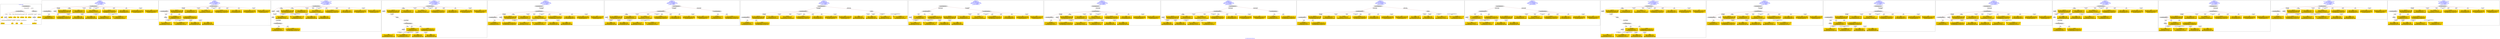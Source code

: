 digraph n0 {
fontcolor="blue"
remincross="true"
label="s15-s-detroit-institute-of-art.json"
subgraph cluster_0 {
label="1-correct model"
n2[style="filled",color="white",fillcolor="lightgray",label="CulturalHeritageObject1"];
n3[shape="plaintext",style="filled",fillcolor="gold",label="date"];
n4[style="filled",color="white",fillcolor="lightgray",label="Person1"];
n5[shape="plaintext",style="filled",fillcolor="gold",label="dimensions"];
n6[shape="plaintext",style="filled",fillcolor="gold",label="medium"];
n7[shape="plaintext",style="filled",fillcolor="gold",label="credit"];
n8[shape="plaintext",style="filled",fillcolor="gold",label="provenance"];
n9[shape="plaintext",style="filled",fillcolor="gold",label="title"];
n10[shape="plaintext",style="filled",fillcolor="gold",label="accession"];
n11[style="filled",color="white",fillcolor="lightgray",label="Concept1"];
n12[shape="plaintext",style="filled",fillcolor="gold",label="nationality"];
n13[shape="plaintext",style="filled",fillcolor="gold",label="birth"];
n14[shape="plaintext",style="filled",fillcolor="gold",label="death"];
n15[shape="plaintext",style="filled",fillcolor="gold",label="name"];
n16[style="filled",color="white",fillcolor="lightgray",label="EuropeanaAggregation1"];
n17[style="filled",color="white",fillcolor="lightgray",label="WebResource1"];
n18[shape="plaintext",style="filled",fillcolor="gold",label="imageURL"];
n19[shape="plaintext",style="filled",fillcolor="gold",label="classification"];
}
subgraph cluster_1 {
label="candidate 0\nlink coherence:1.0\nnode coherence:1.0\nconfidence:0.4641546560661578\nmapping score:0.6162566802271808\ncost:14.99978\n-precision:0.73-recall:0.65"
n21[style="filled",color="white",fillcolor="lightgray",label="CulturalHeritageObject1"];
n22[style="filled",color="white",fillcolor="lightgray",label="CulturalHeritageObject2"];
n23[style="filled",color="white",fillcolor="lightgray",label="Person1"];
n24[shape="plaintext",style="filled",fillcolor="gold",label="provenance\n[CulturalHeritageObject,provenance,0.326]\n[CulturalHeritageObject,description,0.238]\n[Person,biographicalInformation,0.228]\n[CulturalHeritageObject,title,0.209]"];
n25[shape="plaintext",style="filled",fillcolor="gold",label="medium\n[CulturalHeritageObject,medium,0.815]\n[Concept,prefLabel,0.067]\n[CulturalHeritageObject,description,0.062]\n[Person,biographicalInformation,0.057]"];
n26[shape="plaintext",style="filled",fillcolor="gold",label="death\n[Person,dateOfBirth,0.364]\n[Person,dateOfDeath,0.359]\n[CulturalHeritageObject,created,0.245]\n[Person,biographicalInformation,0.032]"];
n27[shape="plaintext",style="filled",fillcolor="gold",label="imageURL\n[WebResource,classLink,0.723]\n[Document,classLink,0.262]\n[CulturalHeritageObject,accessionNumber,0.013]\n[CulturalHeritageObject,description,0.003]"];
n28[shape="plaintext",style="filled",fillcolor="gold",label="dimensions\n[CulturalHeritageObject,extent,0.691]\n[CulturalHeritageObject,accessionNumber,0.132]\n[CulturalHeritageObject,description,0.09]\n[CulturalHeritageObject,medium,0.087]"];
n29[shape="plaintext",style="filled",fillcolor="gold",label="date\n[Person,dateOfBirth,0.381]\n[CulturalHeritageObject,created,0.299]\n[Person,dateOfDeath,0.292]\n[Person,biographicalInformation,0.028]"];
n30[shape="plaintext",style="filled",fillcolor="gold",label="classification\n[Person,biographicalInformation,0.431]\n[Concept,prefLabel,0.321]\n[CulturalHeritageObject,description,0.172]\n[CulturalHeritageObject,title,0.077]"];
n31[shape="plaintext",style="filled",fillcolor="gold",label="birth\n[Person,dateOfBirth,0.463]\n[Person,dateOfDeath,0.245]\n[CulturalHeritageObject,created,0.24]\n[Person,biographicalInformation,0.052]"];
n32[shape="plaintext",style="filled",fillcolor="gold",label="accession\n[CulturalHeritageObject,extent,0.778]\n[CulturalHeritageObject,accessionNumber,0.163]\n[CulturalHeritageObject,provenance,0.043]\n[CulturalHeritageObject,description,0.015]"];
n33[shape="plaintext",style="filled",fillcolor="gold",label="title\n[CulturalHeritageObject,title,0.348]\n[CulturalHeritageObject,description,0.317]\n[Person,biographicalInformation,0.183]\n[Document,classLink,0.151]"];
n34[shape="plaintext",style="filled",fillcolor="gold",label="name\n[Person,nameOfThePerson,0.514]\n[Document,classLink,0.257]\n[CulturalHeritageObject,provenance,0.127]\n[CulturalHeritageObject,description,0.102]"];
n35[shape="plaintext",style="filled",fillcolor="gold",label="credit\n[CulturalHeritageObject,provenance,0.59]\n[CulturalHeritageObject,description,0.153]\n[CulturalHeritageObject,title,0.14]\n[Document,classLink,0.116]"];
n36[shape="plaintext",style="filled",fillcolor="gold",label="nationality\n[Person,countryAssociatedWithThePerson,0.761]\n[Concept,prefLabel,0.105]\n[CulturalHeritageObject,provenance,0.081]\n[CulturalHeritageObject,title,0.053]"];
}
subgraph cluster_2 {
label="candidate 1\nlink coherence:1.0\nnode coherence:1.0\nconfidence:0.4641546560661578\nmapping score:0.6162566802271808\ncost:14.99997\n-precision:0.67-recall:0.59"
n38[style="filled",color="white",fillcolor="lightgray",label="CulturalHeritageObject1"];
n39[style="filled",color="white",fillcolor="lightgray",label="CulturalHeritageObject2"];
n40[style="filled",color="white",fillcolor="lightgray",label="Person2"];
n41[shape="plaintext",style="filled",fillcolor="gold",label="provenance\n[CulturalHeritageObject,provenance,0.326]\n[CulturalHeritageObject,description,0.238]\n[Person,biographicalInformation,0.228]\n[CulturalHeritageObject,title,0.209]"];
n42[shape="plaintext",style="filled",fillcolor="gold",label="medium\n[CulturalHeritageObject,medium,0.815]\n[Concept,prefLabel,0.067]\n[CulturalHeritageObject,description,0.062]\n[Person,biographicalInformation,0.057]"];
n43[shape="plaintext",style="filled",fillcolor="gold",label="name\n[Person,nameOfThePerson,0.514]\n[Document,classLink,0.257]\n[CulturalHeritageObject,provenance,0.127]\n[CulturalHeritageObject,description,0.102]"];
n44[shape="plaintext",style="filled",fillcolor="gold",label="imageURL\n[WebResource,classLink,0.723]\n[Document,classLink,0.262]\n[CulturalHeritageObject,accessionNumber,0.013]\n[CulturalHeritageObject,description,0.003]"];
n45[shape="plaintext",style="filled",fillcolor="gold",label="dimensions\n[CulturalHeritageObject,extent,0.691]\n[CulturalHeritageObject,accessionNumber,0.132]\n[CulturalHeritageObject,description,0.09]\n[CulturalHeritageObject,medium,0.087]"];
n46[shape="plaintext",style="filled",fillcolor="gold",label="date\n[Person,dateOfBirth,0.381]\n[CulturalHeritageObject,created,0.299]\n[Person,dateOfDeath,0.292]\n[Person,biographicalInformation,0.028]"];
n47[shape="plaintext",style="filled",fillcolor="gold",label="classification\n[Person,biographicalInformation,0.431]\n[Concept,prefLabel,0.321]\n[CulturalHeritageObject,description,0.172]\n[CulturalHeritageObject,title,0.077]"];
n48[shape="plaintext",style="filled",fillcolor="gold",label="accession\n[CulturalHeritageObject,extent,0.778]\n[CulturalHeritageObject,accessionNumber,0.163]\n[CulturalHeritageObject,provenance,0.043]\n[CulturalHeritageObject,description,0.015]"];
n49[shape="plaintext",style="filled",fillcolor="gold",label="title\n[CulturalHeritageObject,title,0.348]\n[CulturalHeritageObject,description,0.317]\n[Person,biographicalInformation,0.183]\n[Document,classLink,0.151]"];
n50[shape="plaintext",style="filled",fillcolor="gold",label="nationality\n[Person,countryAssociatedWithThePerson,0.761]\n[Concept,prefLabel,0.105]\n[CulturalHeritageObject,provenance,0.081]\n[CulturalHeritageObject,title,0.053]"];
n51[shape="plaintext",style="filled",fillcolor="gold",label="birth\n[Person,dateOfBirth,0.463]\n[Person,dateOfDeath,0.245]\n[CulturalHeritageObject,created,0.24]\n[Person,biographicalInformation,0.052]"];
n52[shape="plaintext",style="filled",fillcolor="gold",label="death\n[Person,dateOfBirth,0.364]\n[Person,dateOfDeath,0.359]\n[CulturalHeritageObject,created,0.245]\n[Person,biographicalInformation,0.032]"];
n53[shape="plaintext",style="filled",fillcolor="gold",label="credit\n[CulturalHeritageObject,provenance,0.59]\n[CulturalHeritageObject,description,0.153]\n[CulturalHeritageObject,title,0.14]\n[Document,classLink,0.116]"];
}
subgraph cluster_3 {
label="candidate 10\nlink coherence:0.8823529411764706\nnode coherence:1.0\nconfidence:0.4641546560661578\nmapping score:0.6162566802271808\ncost:116.009802\n-precision:0.59-recall:0.59"
n55[style="filled",color="white",fillcolor="lightgray",label="CulturalHeritageObject1"];
n56[style="filled",color="white",fillcolor="lightgray",label="Person1"];
n57[style="filled",color="white",fillcolor="lightgray",label="Person2"];
n58[style="filled",color="white",fillcolor="lightgray",label="Place2"];
n59[style="filled",color="white",fillcolor="lightgray",label="CulturalHeritageObject2"];
n60[shape="plaintext",style="filled",fillcolor="gold",label="provenance\n[CulturalHeritageObject,provenance,0.326]\n[CulturalHeritageObject,description,0.238]\n[Person,biographicalInformation,0.228]\n[CulturalHeritageObject,title,0.209]"];
n61[shape="plaintext",style="filled",fillcolor="gold",label="medium\n[CulturalHeritageObject,medium,0.815]\n[Concept,prefLabel,0.067]\n[CulturalHeritageObject,description,0.062]\n[Person,biographicalInformation,0.057]"];
n62[shape="plaintext",style="filled",fillcolor="gold",label="name\n[Person,nameOfThePerson,0.514]\n[Document,classLink,0.257]\n[CulturalHeritageObject,provenance,0.127]\n[CulturalHeritageObject,description,0.102]"];
n63[shape="plaintext",style="filled",fillcolor="gold",label="imageURL\n[WebResource,classLink,0.723]\n[Document,classLink,0.262]\n[CulturalHeritageObject,accessionNumber,0.013]\n[CulturalHeritageObject,description,0.003]"];
n64[shape="plaintext",style="filled",fillcolor="gold",label="dimensions\n[CulturalHeritageObject,extent,0.691]\n[CulturalHeritageObject,accessionNumber,0.132]\n[CulturalHeritageObject,description,0.09]\n[CulturalHeritageObject,medium,0.087]"];
n65[shape="plaintext",style="filled",fillcolor="gold",label="date\n[Person,dateOfBirth,0.381]\n[CulturalHeritageObject,created,0.299]\n[Person,dateOfDeath,0.292]\n[Person,biographicalInformation,0.028]"];
n66[shape="plaintext",style="filled",fillcolor="gold",label="classification\n[Person,biographicalInformation,0.431]\n[Concept,prefLabel,0.321]\n[CulturalHeritageObject,description,0.172]\n[CulturalHeritageObject,title,0.077]"];
n67[shape="plaintext",style="filled",fillcolor="gold",label="accession\n[CulturalHeritageObject,extent,0.778]\n[CulturalHeritageObject,accessionNumber,0.163]\n[CulturalHeritageObject,provenance,0.043]\n[CulturalHeritageObject,description,0.015]"];
n68[shape="plaintext",style="filled",fillcolor="gold",label="title\n[CulturalHeritageObject,title,0.348]\n[CulturalHeritageObject,description,0.317]\n[Person,biographicalInformation,0.183]\n[Document,classLink,0.151]"];
n69[shape="plaintext",style="filled",fillcolor="gold",label="nationality\n[Person,countryAssociatedWithThePerson,0.761]\n[Concept,prefLabel,0.105]\n[CulturalHeritageObject,provenance,0.081]\n[CulturalHeritageObject,title,0.053]"];
n70[shape="plaintext",style="filled",fillcolor="gold",label="birth\n[Person,dateOfBirth,0.463]\n[Person,dateOfDeath,0.245]\n[CulturalHeritageObject,created,0.24]\n[Person,biographicalInformation,0.052]"];
n71[shape="plaintext",style="filled",fillcolor="gold",label="death\n[Person,dateOfBirth,0.364]\n[Person,dateOfDeath,0.359]\n[CulturalHeritageObject,created,0.245]\n[Person,biographicalInformation,0.032]"];
n72[shape="plaintext",style="filled",fillcolor="gold",label="credit\n[CulturalHeritageObject,provenance,0.59]\n[CulturalHeritageObject,description,0.153]\n[CulturalHeritageObject,title,0.14]\n[Document,classLink,0.116]"];
}
subgraph cluster_4 {
label="candidate 11\nlink coherence:0.8823529411764706\nnode coherence:1.0\nconfidence:0.4641546560661578\nmapping score:0.6162566802271808\ncost:215.009812\n-precision:0.59-recall:0.59"
n74[style="filled",color="white",fillcolor="lightgray",label="CulturalHeritageObject1"];
n75[style="filled",color="white",fillcolor="lightgray",label="Person1"];
n76[style="filled",color="white",fillcolor="lightgray",label="Place2"];
n77[style="filled",color="white",fillcolor="lightgray",label="CulturalHeritageObject2"];
n78[style="filled",color="white",fillcolor="lightgray",label="Person2"];
n79[shape="plaintext",style="filled",fillcolor="gold",label="provenance\n[CulturalHeritageObject,provenance,0.326]\n[CulturalHeritageObject,description,0.238]\n[Person,biographicalInformation,0.228]\n[CulturalHeritageObject,title,0.209]"];
n80[shape="plaintext",style="filled",fillcolor="gold",label="medium\n[CulturalHeritageObject,medium,0.815]\n[Concept,prefLabel,0.067]\n[CulturalHeritageObject,description,0.062]\n[Person,biographicalInformation,0.057]"];
n81[shape="plaintext",style="filled",fillcolor="gold",label="name\n[Person,nameOfThePerson,0.514]\n[Document,classLink,0.257]\n[CulturalHeritageObject,provenance,0.127]\n[CulturalHeritageObject,description,0.102]"];
n82[shape="plaintext",style="filled",fillcolor="gold",label="imageURL\n[WebResource,classLink,0.723]\n[Document,classLink,0.262]\n[CulturalHeritageObject,accessionNumber,0.013]\n[CulturalHeritageObject,description,0.003]"];
n83[shape="plaintext",style="filled",fillcolor="gold",label="dimensions\n[CulturalHeritageObject,extent,0.691]\n[CulturalHeritageObject,accessionNumber,0.132]\n[CulturalHeritageObject,description,0.09]\n[CulturalHeritageObject,medium,0.087]"];
n84[shape="plaintext",style="filled",fillcolor="gold",label="date\n[Person,dateOfBirth,0.381]\n[CulturalHeritageObject,created,0.299]\n[Person,dateOfDeath,0.292]\n[Person,biographicalInformation,0.028]"];
n85[shape="plaintext",style="filled",fillcolor="gold",label="classification\n[Person,biographicalInformation,0.431]\n[Concept,prefLabel,0.321]\n[CulturalHeritageObject,description,0.172]\n[CulturalHeritageObject,title,0.077]"];
n86[shape="plaintext",style="filled",fillcolor="gold",label="accession\n[CulturalHeritageObject,extent,0.778]\n[CulturalHeritageObject,accessionNumber,0.163]\n[CulturalHeritageObject,provenance,0.043]\n[CulturalHeritageObject,description,0.015]"];
n87[shape="plaintext",style="filled",fillcolor="gold",label="title\n[CulturalHeritageObject,title,0.348]\n[CulturalHeritageObject,description,0.317]\n[Person,biographicalInformation,0.183]\n[Document,classLink,0.151]"];
n88[shape="plaintext",style="filled",fillcolor="gold",label="nationality\n[Person,countryAssociatedWithThePerson,0.761]\n[Concept,prefLabel,0.105]\n[CulturalHeritageObject,provenance,0.081]\n[CulturalHeritageObject,title,0.053]"];
n89[shape="plaintext",style="filled",fillcolor="gold",label="birth\n[Person,dateOfBirth,0.463]\n[Person,dateOfDeath,0.245]\n[CulturalHeritageObject,created,0.24]\n[Person,biographicalInformation,0.052]"];
n90[shape="plaintext",style="filled",fillcolor="gold",label="death\n[Person,dateOfBirth,0.364]\n[Person,dateOfDeath,0.359]\n[CulturalHeritageObject,created,0.245]\n[Person,biographicalInformation,0.032]"];
n91[shape="plaintext",style="filled",fillcolor="gold",label="credit\n[CulturalHeritageObject,provenance,0.59]\n[CulturalHeritageObject,description,0.153]\n[CulturalHeritageObject,title,0.14]\n[Document,classLink,0.116]"];
}
subgraph cluster_5 {
label="candidate 12\nlink coherence:0.875\nnode coherence:1.0\nconfidence:0.4641546560661578\nmapping score:0.6162566802271808\ncost:15.99981\n-precision:0.69-recall:0.65"
n93[style="filled",color="white",fillcolor="lightgray",label="CulturalHeritageObject1"];
n94[style="filled",color="white",fillcolor="lightgray",label="CulturalHeritageObject2"];
n95[style="filled",color="white",fillcolor="lightgray",label="Person2"];
n96[style="filled",color="white",fillcolor="lightgray",label="EuropeanaAggregation1"];
n97[shape="plaintext",style="filled",fillcolor="gold",label="provenance\n[CulturalHeritageObject,provenance,0.326]\n[CulturalHeritageObject,description,0.238]\n[Person,biographicalInformation,0.228]\n[CulturalHeritageObject,title,0.209]"];
n98[shape="plaintext",style="filled",fillcolor="gold",label="medium\n[CulturalHeritageObject,medium,0.815]\n[Concept,prefLabel,0.067]\n[CulturalHeritageObject,description,0.062]\n[Person,biographicalInformation,0.057]"];
n99[shape="plaintext",style="filled",fillcolor="gold",label="name\n[Person,nameOfThePerson,0.514]\n[Document,classLink,0.257]\n[CulturalHeritageObject,provenance,0.127]\n[CulturalHeritageObject,description,0.102]"];
n100[shape="plaintext",style="filled",fillcolor="gold",label="imageURL\n[WebResource,classLink,0.723]\n[Document,classLink,0.262]\n[CulturalHeritageObject,accessionNumber,0.013]\n[CulturalHeritageObject,description,0.003]"];
n101[shape="plaintext",style="filled",fillcolor="gold",label="dimensions\n[CulturalHeritageObject,extent,0.691]\n[CulturalHeritageObject,accessionNumber,0.132]\n[CulturalHeritageObject,description,0.09]\n[CulturalHeritageObject,medium,0.087]"];
n102[shape="plaintext",style="filled",fillcolor="gold",label="date\n[Person,dateOfBirth,0.381]\n[CulturalHeritageObject,created,0.299]\n[Person,dateOfDeath,0.292]\n[Person,biographicalInformation,0.028]"];
n103[shape="plaintext",style="filled",fillcolor="gold",label="classification\n[Person,biographicalInformation,0.431]\n[Concept,prefLabel,0.321]\n[CulturalHeritageObject,description,0.172]\n[CulturalHeritageObject,title,0.077]"];
n104[shape="plaintext",style="filled",fillcolor="gold",label="accession\n[CulturalHeritageObject,extent,0.778]\n[CulturalHeritageObject,accessionNumber,0.163]\n[CulturalHeritageObject,provenance,0.043]\n[CulturalHeritageObject,description,0.015]"];
n105[shape="plaintext",style="filled",fillcolor="gold",label="title\n[CulturalHeritageObject,title,0.348]\n[CulturalHeritageObject,description,0.317]\n[Person,biographicalInformation,0.183]\n[Document,classLink,0.151]"];
n106[shape="plaintext",style="filled",fillcolor="gold",label="nationality\n[Person,countryAssociatedWithThePerson,0.761]\n[Concept,prefLabel,0.105]\n[CulturalHeritageObject,provenance,0.081]\n[CulturalHeritageObject,title,0.053]"];
n107[shape="plaintext",style="filled",fillcolor="gold",label="birth\n[Person,dateOfBirth,0.463]\n[Person,dateOfDeath,0.245]\n[CulturalHeritageObject,created,0.24]\n[Person,biographicalInformation,0.052]"];
n108[shape="plaintext",style="filled",fillcolor="gold",label="death\n[Person,dateOfBirth,0.364]\n[Person,dateOfDeath,0.359]\n[CulturalHeritageObject,created,0.245]\n[Person,biographicalInformation,0.032]"];
n109[shape="plaintext",style="filled",fillcolor="gold",label="credit\n[CulturalHeritageObject,provenance,0.59]\n[CulturalHeritageObject,description,0.153]\n[CulturalHeritageObject,title,0.14]\n[Document,classLink,0.116]"];
}
subgraph cluster_6 {
label="candidate 13\nlink coherence:0.875\nnode coherence:1.0\nconfidence:0.4641546560661578\nmapping score:0.6162566802271808\ncost:115.009662\n-precision:0.75-recall:0.71"
n111[style="filled",color="white",fillcolor="lightgray",label="CulturalHeritageObject1"];
n112[style="filled",color="white",fillcolor="lightgray",label="Person1"];
n113[style="filled",color="white",fillcolor="lightgray",label="EuropeanaAggregation1"];
n114[style="filled",color="white",fillcolor="lightgray",label="CulturalHeritageObject2"];
n115[shape="plaintext",style="filled",fillcolor="gold",label="provenance\n[CulturalHeritageObject,provenance,0.326]\n[CulturalHeritageObject,description,0.238]\n[Person,biographicalInformation,0.228]\n[CulturalHeritageObject,title,0.209]"];
n116[shape="plaintext",style="filled",fillcolor="gold",label="medium\n[CulturalHeritageObject,medium,0.815]\n[Concept,prefLabel,0.067]\n[CulturalHeritageObject,description,0.062]\n[Person,biographicalInformation,0.057]"];
n117[shape="plaintext",style="filled",fillcolor="gold",label="death\n[Person,dateOfBirth,0.364]\n[Person,dateOfDeath,0.359]\n[CulturalHeritageObject,created,0.245]\n[Person,biographicalInformation,0.032]"];
n118[shape="plaintext",style="filled",fillcolor="gold",label="imageURL\n[WebResource,classLink,0.723]\n[Document,classLink,0.262]\n[CulturalHeritageObject,accessionNumber,0.013]\n[CulturalHeritageObject,description,0.003]"];
n119[shape="plaintext",style="filled",fillcolor="gold",label="dimensions\n[CulturalHeritageObject,extent,0.691]\n[CulturalHeritageObject,accessionNumber,0.132]\n[CulturalHeritageObject,description,0.09]\n[CulturalHeritageObject,medium,0.087]"];
n120[shape="plaintext",style="filled",fillcolor="gold",label="date\n[Person,dateOfBirth,0.381]\n[CulturalHeritageObject,created,0.299]\n[Person,dateOfDeath,0.292]\n[Person,biographicalInformation,0.028]"];
n121[shape="plaintext",style="filled",fillcolor="gold",label="classification\n[Person,biographicalInformation,0.431]\n[Concept,prefLabel,0.321]\n[CulturalHeritageObject,description,0.172]\n[CulturalHeritageObject,title,0.077]"];
n122[shape="plaintext",style="filled",fillcolor="gold",label="birth\n[Person,dateOfBirth,0.463]\n[Person,dateOfDeath,0.245]\n[CulturalHeritageObject,created,0.24]\n[Person,biographicalInformation,0.052]"];
n123[shape="plaintext",style="filled",fillcolor="gold",label="accession\n[CulturalHeritageObject,extent,0.778]\n[CulturalHeritageObject,accessionNumber,0.163]\n[CulturalHeritageObject,provenance,0.043]\n[CulturalHeritageObject,description,0.015]"];
n124[shape="plaintext",style="filled",fillcolor="gold",label="title\n[CulturalHeritageObject,title,0.348]\n[CulturalHeritageObject,description,0.317]\n[Person,biographicalInformation,0.183]\n[Document,classLink,0.151]"];
n125[shape="plaintext",style="filled",fillcolor="gold",label="name\n[Person,nameOfThePerson,0.514]\n[Document,classLink,0.257]\n[CulturalHeritageObject,provenance,0.127]\n[CulturalHeritageObject,description,0.102]"];
n126[shape="plaintext",style="filled",fillcolor="gold",label="credit\n[CulturalHeritageObject,provenance,0.59]\n[CulturalHeritageObject,description,0.153]\n[CulturalHeritageObject,title,0.14]\n[Document,classLink,0.116]"];
n127[shape="plaintext",style="filled",fillcolor="gold",label="nationality\n[Person,countryAssociatedWithThePerson,0.761]\n[Concept,prefLabel,0.105]\n[CulturalHeritageObject,provenance,0.081]\n[CulturalHeritageObject,title,0.053]"];
}
subgraph cluster_7 {
label="candidate 14\nlink coherence:0.875\nnode coherence:1.0\nconfidence:0.4641546560661578\nmapping score:0.6162566802271808\ncost:115.009822\n-precision:0.69-recall:0.65"
n129[style="filled",color="white",fillcolor="lightgray",label="CulturalHeritageObject1"];
n130[style="filled",color="white",fillcolor="lightgray",label="CulturalHeritageObject2"];
n131[style="filled",color="white",fillcolor="lightgray",label="EuropeanaAggregation1"];
n132[style="filled",color="white",fillcolor="lightgray",label="Person1"];
n133[shape="plaintext",style="filled",fillcolor="gold",label="provenance\n[CulturalHeritageObject,provenance,0.326]\n[CulturalHeritageObject,description,0.238]\n[Person,biographicalInformation,0.228]\n[CulturalHeritageObject,title,0.209]"];
n134[shape="plaintext",style="filled",fillcolor="gold",label="medium\n[CulturalHeritageObject,medium,0.815]\n[Concept,prefLabel,0.067]\n[CulturalHeritageObject,description,0.062]\n[Person,biographicalInformation,0.057]"];
n135[shape="plaintext",style="filled",fillcolor="gold",label="death\n[Person,dateOfBirth,0.364]\n[Person,dateOfDeath,0.359]\n[CulturalHeritageObject,created,0.245]\n[Person,biographicalInformation,0.032]"];
n136[shape="plaintext",style="filled",fillcolor="gold",label="imageURL\n[WebResource,classLink,0.723]\n[Document,classLink,0.262]\n[CulturalHeritageObject,accessionNumber,0.013]\n[CulturalHeritageObject,description,0.003]"];
n137[shape="plaintext",style="filled",fillcolor="gold",label="dimensions\n[CulturalHeritageObject,extent,0.691]\n[CulturalHeritageObject,accessionNumber,0.132]\n[CulturalHeritageObject,description,0.09]\n[CulturalHeritageObject,medium,0.087]"];
n138[shape="plaintext",style="filled",fillcolor="gold",label="date\n[Person,dateOfBirth,0.381]\n[CulturalHeritageObject,created,0.299]\n[Person,dateOfDeath,0.292]\n[Person,biographicalInformation,0.028]"];
n139[shape="plaintext",style="filled",fillcolor="gold",label="classification\n[Person,biographicalInformation,0.431]\n[Concept,prefLabel,0.321]\n[CulturalHeritageObject,description,0.172]\n[CulturalHeritageObject,title,0.077]"];
n140[shape="plaintext",style="filled",fillcolor="gold",label="birth\n[Person,dateOfBirth,0.463]\n[Person,dateOfDeath,0.245]\n[CulturalHeritageObject,created,0.24]\n[Person,biographicalInformation,0.052]"];
n141[shape="plaintext",style="filled",fillcolor="gold",label="accession\n[CulturalHeritageObject,extent,0.778]\n[CulturalHeritageObject,accessionNumber,0.163]\n[CulturalHeritageObject,provenance,0.043]\n[CulturalHeritageObject,description,0.015]"];
n142[shape="plaintext",style="filled",fillcolor="gold",label="title\n[CulturalHeritageObject,title,0.348]\n[CulturalHeritageObject,description,0.317]\n[Person,biographicalInformation,0.183]\n[Document,classLink,0.151]"];
n143[shape="plaintext",style="filled",fillcolor="gold",label="name\n[Person,nameOfThePerson,0.514]\n[Document,classLink,0.257]\n[CulturalHeritageObject,provenance,0.127]\n[CulturalHeritageObject,description,0.102]"];
n144[shape="plaintext",style="filled",fillcolor="gold",label="credit\n[CulturalHeritageObject,provenance,0.59]\n[CulturalHeritageObject,description,0.153]\n[CulturalHeritageObject,title,0.14]\n[Document,classLink,0.116]"];
n145[shape="plaintext",style="filled",fillcolor="gold",label="nationality\n[Person,countryAssociatedWithThePerson,0.761]\n[Concept,prefLabel,0.105]\n[CulturalHeritageObject,provenance,0.081]\n[CulturalHeritageObject,title,0.053]"];
}
subgraph cluster_8 {
label="candidate 15\nlink coherence:0.875\nnode coherence:1.0\nconfidence:0.4641546560661578\nmapping score:0.6162566802271808\ncost:115.009852\n-precision:0.69-recall:0.65"
n147[style="filled",color="white",fillcolor="lightgray",label="CulturalHeritageObject2"];
n148[style="filled",color="white",fillcolor="lightgray",label="Person2"];
n149[style="filled",color="white",fillcolor="lightgray",label="EuropeanaAggregation1"];
n150[style="filled",color="white",fillcolor="lightgray",label="CulturalHeritageObject1"];
n151[shape="plaintext",style="filled",fillcolor="gold",label="provenance\n[CulturalHeritageObject,provenance,0.326]\n[CulturalHeritageObject,description,0.238]\n[Person,biographicalInformation,0.228]\n[CulturalHeritageObject,title,0.209]"];
n152[shape="plaintext",style="filled",fillcolor="gold",label="medium\n[CulturalHeritageObject,medium,0.815]\n[Concept,prefLabel,0.067]\n[CulturalHeritageObject,description,0.062]\n[Person,biographicalInformation,0.057]"];
n153[shape="plaintext",style="filled",fillcolor="gold",label="name\n[Person,nameOfThePerson,0.514]\n[Document,classLink,0.257]\n[CulturalHeritageObject,provenance,0.127]\n[CulturalHeritageObject,description,0.102]"];
n154[shape="plaintext",style="filled",fillcolor="gold",label="imageURL\n[WebResource,classLink,0.723]\n[Document,classLink,0.262]\n[CulturalHeritageObject,accessionNumber,0.013]\n[CulturalHeritageObject,description,0.003]"];
n155[shape="plaintext",style="filled",fillcolor="gold",label="dimensions\n[CulturalHeritageObject,extent,0.691]\n[CulturalHeritageObject,accessionNumber,0.132]\n[CulturalHeritageObject,description,0.09]\n[CulturalHeritageObject,medium,0.087]"];
n156[shape="plaintext",style="filled",fillcolor="gold",label="date\n[Person,dateOfBirth,0.381]\n[CulturalHeritageObject,created,0.299]\n[Person,dateOfDeath,0.292]\n[Person,biographicalInformation,0.028]"];
n157[shape="plaintext",style="filled",fillcolor="gold",label="classification\n[Person,biographicalInformation,0.431]\n[Concept,prefLabel,0.321]\n[CulturalHeritageObject,description,0.172]\n[CulturalHeritageObject,title,0.077]"];
n158[shape="plaintext",style="filled",fillcolor="gold",label="accession\n[CulturalHeritageObject,extent,0.778]\n[CulturalHeritageObject,accessionNumber,0.163]\n[CulturalHeritageObject,provenance,0.043]\n[CulturalHeritageObject,description,0.015]"];
n159[shape="plaintext",style="filled",fillcolor="gold",label="title\n[CulturalHeritageObject,title,0.348]\n[CulturalHeritageObject,description,0.317]\n[Person,biographicalInformation,0.183]\n[Document,classLink,0.151]"];
n160[shape="plaintext",style="filled",fillcolor="gold",label="nationality\n[Person,countryAssociatedWithThePerson,0.761]\n[Concept,prefLabel,0.105]\n[CulturalHeritageObject,provenance,0.081]\n[CulturalHeritageObject,title,0.053]"];
n161[shape="plaintext",style="filled",fillcolor="gold",label="birth\n[Person,dateOfBirth,0.463]\n[Person,dateOfDeath,0.245]\n[CulturalHeritageObject,created,0.24]\n[Person,biographicalInformation,0.052]"];
n162[shape="plaintext",style="filled",fillcolor="gold",label="death\n[Person,dateOfBirth,0.364]\n[Person,dateOfDeath,0.359]\n[CulturalHeritageObject,created,0.245]\n[Person,biographicalInformation,0.032]"];
n163[shape="plaintext",style="filled",fillcolor="gold",label="credit\n[CulturalHeritageObject,provenance,0.59]\n[CulturalHeritageObject,description,0.153]\n[CulturalHeritageObject,title,0.14]\n[Document,classLink,0.116]"];
}
subgraph cluster_9 {
label="candidate 16\nlink coherence:0.875\nnode coherence:1.0\nconfidence:0.4641546560661578\nmapping score:0.6162566802271808\ncost:115.009962\n-precision:0.62-recall:0.59"
n165[style="filled",color="white",fillcolor="lightgray",label="CulturalHeritageObject1"];
n166[style="filled",color="white",fillcolor="lightgray",label="CulturalHeritageObject2"];
n167[style="filled",color="white",fillcolor="lightgray",label="Person2"];
n168[style="filled",color="white",fillcolor="lightgray",label="EuropeanaAggregation1"];
n169[shape="plaintext",style="filled",fillcolor="gold",label="provenance\n[CulturalHeritageObject,provenance,0.326]\n[CulturalHeritageObject,description,0.238]\n[Person,biographicalInformation,0.228]\n[CulturalHeritageObject,title,0.209]"];
n170[shape="plaintext",style="filled",fillcolor="gold",label="medium\n[CulturalHeritageObject,medium,0.815]\n[Concept,prefLabel,0.067]\n[CulturalHeritageObject,description,0.062]\n[Person,biographicalInformation,0.057]"];
n171[shape="plaintext",style="filled",fillcolor="gold",label="name\n[Person,nameOfThePerson,0.514]\n[Document,classLink,0.257]\n[CulturalHeritageObject,provenance,0.127]\n[CulturalHeritageObject,description,0.102]"];
n172[shape="plaintext",style="filled",fillcolor="gold",label="imageURL\n[WebResource,classLink,0.723]\n[Document,classLink,0.262]\n[CulturalHeritageObject,accessionNumber,0.013]\n[CulturalHeritageObject,description,0.003]"];
n173[shape="plaintext",style="filled",fillcolor="gold",label="dimensions\n[CulturalHeritageObject,extent,0.691]\n[CulturalHeritageObject,accessionNumber,0.132]\n[CulturalHeritageObject,description,0.09]\n[CulturalHeritageObject,medium,0.087]"];
n174[shape="plaintext",style="filled",fillcolor="gold",label="date\n[Person,dateOfBirth,0.381]\n[CulturalHeritageObject,created,0.299]\n[Person,dateOfDeath,0.292]\n[Person,biographicalInformation,0.028]"];
n175[shape="plaintext",style="filled",fillcolor="gold",label="classification\n[Person,biographicalInformation,0.431]\n[Concept,prefLabel,0.321]\n[CulturalHeritageObject,description,0.172]\n[CulturalHeritageObject,title,0.077]"];
n176[shape="plaintext",style="filled",fillcolor="gold",label="accession\n[CulturalHeritageObject,extent,0.778]\n[CulturalHeritageObject,accessionNumber,0.163]\n[CulturalHeritageObject,provenance,0.043]\n[CulturalHeritageObject,description,0.015]"];
n177[shape="plaintext",style="filled",fillcolor="gold",label="title\n[CulturalHeritageObject,title,0.348]\n[CulturalHeritageObject,description,0.317]\n[Person,biographicalInformation,0.183]\n[Document,classLink,0.151]"];
n178[shape="plaintext",style="filled",fillcolor="gold",label="nationality\n[Person,countryAssociatedWithThePerson,0.761]\n[Concept,prefLabel,0.105]\n[CulturalHeritageObject,provenance,0.081]\n[CulturalHeritageObject,title,0.053]"];
n179[shape="plaintext",style="filled",fillcolor="gold",label="birth\n[Person,dateOfBirth,0.463]\n[Person,dateOfDeath,0.245]\n[CulturalHeritageObject,created,0.24]\n[Person,biographicalInformation,0.052]"];
n180[shape="plaintext",style="filled",fillcolor="gold",label="death\n[Person,dateOfBirth,0.364]\n[Person,dateOfDeath,0.359]\n[CulturalHeritageObject,created,0.245]\n[Person,biographicalInformation,0.032]"];
n181[shape="plaintext",style="filled",fillcolor="gold",label="credit\n[CulturalHeritageObject,provenance,0.59]\n[CulturalHeritageObject,description,0.153]\n[CulturalHeritageObject,title,0.14]\n[Document,classLink,0.116]"];
}
subgraph cluster_10 {
label="candidate 17\nlink coherence:0.875\nnode coherence:1.0\nconfidence:0.4641546560661578\nmapping score:0.6162566802271808\ncost:214.019814\n-precision:0.69-recall:0.65"
n183[style="filled",color="white",fillcolor="lightgray",label="CulturalHeritageObject1"];
n184[style="filled",color="white",fillcolor="lightgray",label="Person1"];
n185[style="filled",color="white",fillcolor="lightgray",label="EuropeanaAggregation1"];
n186[style="filled",color="white",fillcolor="lightgray",label="CulturalHeritageObject2"];
n187[shape="plaintext",style="filled",fillcolor="gold",label="provenance\n[CulturalHeritageObject,provenance,0.326]\n[CulturalHeritageObject,description,0.238]\n[Person,biographicalInformation,0.228]\n[CulturalHeritageObject,title,0.209]"];
n188[shape="plaintext",style="filled",fillcolor="gold",label="medium\n[CulturalHeritageObject,medium,0.815]\n[Concept,prefLabel,0.067]\n[CulturalHeritageObject,description,0.062]\n[Person,biographicalInformation,0.057]"];
n189[shape="plaintext",style="filled",fillcolor="gold",label="death\n[Person,dateOfBirth,0.364]\n[Person,dateOfDeath,0.359]\n[CulturalHeritageObject,created,0.245]\n[Person,biographicalInformation,0.032]"];
n190[shape="plaintext",style="filled",fillcolor="gold",label="imageURL\n[WebResource,classLink,0.723]\n[Document,classLink,0.262]\n[CulturalHeritageObject,accessionNumber,0.013]\n[CulturalHeritageObject,description,0.003]"];
n191[shape="plaintext",style="filled",fillcolor="gold",label="dimensions\n[CulturalHeritageObject,extent,0.691]\n[CulturalHeritageObject,accessionNumber,0.132]\n[CulturalHeritageObject,description,0.09]\n[CulturalHeritageObject,medium,0.087]"];
n192[shape="plaintext",style="filled",fillcolor="gold",label="date\n[Person,dateOfBirth,0.381]\n[CulturalHeritageObject,created,0.299]\n[Person,dateOfDeath,0.292]\n[Person,biographicalInformation,0.028]"];
n193[shape="plaintext",style="filled",fillcolor="gold",label="classification\n[Person,biographicalInformation,0.431]\n[Concept,prefLabel,0.321]\n[CulturalHeritageObject,description,0.172]\n[CulturalHeritageObject,title,0.077]"];
n194[shape="plaintext",style="filled",fillcolor="gold",label="birth\n[Person,dateOfBirth,0.463]\n[Person,dateOfDeath,0.245]\n[CulturalHeritageObject,created,0.24]\n[Person,biographicalInformation,0.052]"];
n195[shape="plaintext",style="filled",fillcolor="gold",label="accession\n[CulturalHeritageObject,extent,0.778]\n[CulturalHeritageObject,accessionNumber,0.163]\n[CulturalHeritageObject,provenance,0.043]\n[CulturalHeritageObject,description,0.015]"];
n196[shape="plaintext",style="filled",fillcolor="gold",label="title\n[CulturalHeritageObject,title,0.348]\n[CulturalHeritageObject,description,0.317]\n[Person,biographicalInformation,0.183]\n[Document,classLink,0.151]"];
n197[shape="plaintext",style="filled",fillcolor="gold",label="name\n[Person,nameOfThePerson,0.514]\n[Document,classLink,0.257]\n[CulturalHeritageObject,provenance,0.127]\n[CulturalHeritageObject,description,0.102]"];
n198[shape="plaintext",style="filled",fillcolor="gold",label="credit\n[CulturalHeritageObject,provenance,0.59]\n[CulturalHeritageObject,description,0.153]\n[CulturalHeritageObject,title,0.14]\n[Document,classLink,0.116]"];
n199[shape="plaintext",style="filled",fillcolor="gold",label="nationality\n[Person,countryAssociatedWithThePerson,0.761]\n[Concept,prefLabel,0.105]\n[CulturalHeritageObject,provenance,0.081]\n[CulturalHeritageObject,title,0.053]"];
}
subgraph cluster_11 {
label="candidate 18\nlink coherence:0.875\nnode coherence:1.0\nconfidence:0.4641546560661578\nmapping score:0.6162566802271808\ncost:214.019974\n-precision:0.62-recall:0.59"
n201[style="filled",color="white",fillcolor="lightgray",label="CulturalHeritageObject1"];
n202[style="filled",color="white",fillcolor="lightgray",label="CulturalHeritageObject2"];
n203[style="filled",color="white",fillcolor="lightgray",label="EuropeanaAggregation1"];
n204[style="filled",color="white",fillcolor="lightgray",label="Person1"];
n205[shape="plaintext",style="filled",fillcolor="gold",label="provenance\n[CulturalHeritageObject,provenance,0.326]\n[CulturalHeritageObject,description,0.238]\n[Person,biographicalInformation,0.228]\n[CulturalHeritageObject,title,0.209]"];
n206[shape="plaintext",style="filled",fillcolor="gold",label="medium\n[CulturalHeritageObject,medium,0.815]\n[Concept,prefLabel,0.067]\n[CulturalHeritageObject,description,0.062]\n[Person,biographicalInformation,0.057]"];
n207[shape="plaintext",style="filled",fillcolor="gold",label="death\n[Person,dateOfBirth,0.364]\n[Person,dateOfDeath,0.359]\n[CulturalHeritageObject,created,0.245]\n[Person,biographicalInformation,0.032]"];
n208[shape="plaintext",style="filled",fillcolor="gold",label="imageURL\n[WebResource,classLink,0.723]\n[Document,classLink,0.262]\n[CulturalHeritageObject,accessionNumber,0.013]\n[CulturalHeritageObject,description,0.003]"];
n209[shape="plaintext",style="filled",fillcolor="gold",label="dimensions\n[CulturalHeritageObject,extent,0.691]\n[CulturalHeritageObject,accessionNumber,0.132]\n[CulturalHeritageObject,description,0.09]\n[CulturalHeritageObject,medium,0.087]"];
n210[shape="plaintext",style="filled",fillcolor="gold",label="date\n[Person,dateOfBirth,0.381]\n[CulturalHeritageObject,created,0.299]\n[Person,dateOfDeath,0.292]\n[Person,biographicalInformation,0.028]"];
n211[shape="plaintext",style="filled",fillcolor="gold",label="classification\n[Person,biographicalInformation,0.431]\n[Concept,prefLabel,0.321]\n[CulturalHeritageObject,description,0.172]\n[CulturalHeritageObject,title,0.077]"];
n212[shape="plaintext",style="filled",fillcolor="gold",label="birth\n[Person,dateOfBirth,0.463]\n[Person,dateOfDeath,0.245]\n[CulturalHeritageObject,created,0.24]\n[Person,biographicalInformation,0.052]"];
n213[shape="plaintext",style="filled",fillcolor="gold",label="accession\n[CulturalHeritageObject,extent,0.778]\n[CulturalHeritageObject,accessionNumber,0.163]\n[CulturalHeritageObject,provenance,0.043]\n[CulturalHeritageObject,description,0.015]"];
n214[shape="plaintext",style="filled",fillcolor="gold",label="title\n[CulturalHeritageObject,title,0.348]\n[CulturalHeritageObject,description,0.317]\n[Person,biographicalInformation,0.183]\n[Document,classLink,0.151]"];
n215[shape="plaintext",style="filled",fillcolor="gold",label="name\n[Person,nameOfThePerson,0.514]\n[Document,classLink,0.257]\n[CulturalHeritageObject,provenance,0.127]\n[CulturalHeritageObject,description,0.102]"];
n216[shape="plaintext",style="filled",fillcolor="gold",label="credit\n[CulturalHeritageObject,provenance,0.59]\n[CulturalHeritageObject,description,0.153]\n[CulturalHeritageObject,title,0.14]\n[Document,classLink,0.116]"];
n217[shape="plaintext",style="filled",fillcolor="gold",label="nationality\n[Person,countryAssociatedWithThePerson,0.761]\n[Concept,prefLabel,0.105]\n[CulturalHeritageObject,provenance,0.081]\n[CulturalHeritageObject,title,0.053]"];
}
subgraph cluster_12 {
label="candidate 19\nlink coherence:0.875\nnode coherence:1.0\nconfidence:0.4641546560661578\nmapping score:0.6162566802271808\ncost:214.020004\n-precision:0.62-recall:0.59"
n219[style="filled",color="white",fillcolor="lightgray",label="CulturalHeritageObject2"];
n220[style="filled",color="white",fillcolor="lightgray",label="Person2"];
n221[style="filled",color="white",fillcolor="lightgray",label="EuropeanaAggregation1"];
n222[style="filled",color="white",fillcolor="lightgray",label="CulturalHeritageObject1"];
n223[shape="plaintext",style="filled",fillcolor="gold",label="provenance\n[CulturalHeritageObject,provenance,0.326]\n[CulturalHeritageObject,description,0.238]\n[Person,biographicalInformation,0.228]\n[CulturalHeritageObject,title,0.209]"];
n224[shape="plaintext",style="filled",fillcolor="gold",label="medium\n[CulturalHeritageObject,medium,0.815]\n[Concept,prefLabel,0.067]\n[CulturalHeritageObject,description,0.062]\n[Person,biographicalInformation,0.057]"];
n225[shape="plaintext",style="filled",fillcolor="gold",label="name\n[Person,nameOfThePerson,0.514]\n[Document,classLink,0.257]\n[CulturalHeritageObject,provenance,0.127]\n[CulturalHeritageObject,description,0.102]"];
n226[shape="plaintext",style="filled",fillcolor="gold",label="imageURL\n[WebResource,classLink,0.723]\n[Document,classLink,0.262]\n[CulturalHeritageObject,accessionNumber,0.013]\n[CulturalHeritageObject,description,0.003]"];
n227[shape="plaintext",style="filled",fillcolor="gold",label="dimensions\n[CulturalHeritageObject,extent,0.691]\n[CulturalHeritageObject,accessionNumber,0.132]\n[CulturalHeritageObject,description,0.09]\n[CulturalHeritageObject,medium,0.087]"];
n228[shape="plaintext",style="filled",fillcolor="gold",label="date\n[Person,dateOfBirth,0.381]\n[CulturalHeritageObject,created,0.299]\n[Person,dateOfDeath,0.292]\n[Person,biographicalInformation,0.028]"];
n229[shape="plaintext",style="filled",fillcolor="gold",label="classification\n[Person,biographicalInformation,0.431]\n[Concept,prefLabel,0.321]\n[CulturalHeritageObject,description,0.172]\n[CulturalHeritageObject,title,0.077]"];
n230[shape="plaintext",style="filled",fillcolor="gold",label="accession\n[CulturalHeritageObject,extent,0.778]\n[CulturalHeritageObject,accessionNumber,0.163]\n[CulturalHeritageObject,provenance,0.043]\n[CulturalHeritageObject,description,0.015]"];
n231[shape="plaintext",style="filled",fillcolor="gold",label="title\n[CulturalHeritageObject,title,0.348]\n[CulturalHeritageObject,description,0.317]\n[Person,biographicalInformation,0.183]\n[Document,classLink,0.151]"];
n232[shape="plaintext",style="filled",fillcolor="gold",label="nationality\n[Person,countryAssociatedWithThePerson,0.761]\n[Concept,prefLabel,0.105]\n[CulturalHeritageObject,provenance,0.081]\n[CulturalHeritageObject,title,0.053]"];
n233[shape="plaintext",style="filled",fillcolor="gold",label="birth\n[Person,dateOfBirth,0.463]\n[Person,dateOfDeath,0.245]\n[CulturalHeritageObject,created,0.24]\n[Person,biographicalInformation,0.052]"];
n234[shape="plaintext",style="filled",fillcolor="gold",label="death\n[Person,dateOfBirth,0.364]\n[Person,dateOfDeath,0.359]\n[CulturalHeritageObject,created,0.245]\n[Person,biographicalInformation,0.032]"];
n235[shape="plaintext",style="filled",fillcolor="gold",label="credit\n[CulturalHeritageObject,provenance,0.59]\n[CulturalHeritageObject,description,0.153]\n[CulturalHeritageObject,title,0.14]\n[Document,classLink,0.116]"];
}
subgraph cluster_13 {
label="candidate 2\nlink coherence:0.9411764705882353\nnode coherence:1.0\nconfidence:0.4641546560661578\nmapping score:0.6162566802271808\ncost:116.009812\n-precision:0.59-recall:0.59"
n237[style="filled",color="white",fillcolor="lightgray",label="CulturalHeritageObject1"];
n238[style="filled",color="white",fillcolor="lightgray",label="Person1"];
n239[style="filled",color="white",fillcolor="lightgray",label="CulturalHeritageObject2"];
n240[style="filled",color="white",fillcolor="lightgray",label="Person2"];
n241[style="filled",color="white",fillcolor="lightgray",label="Place2"];
n242[shape="plaintext",style="filled",fillcolor="gold",label="provenance\n[CulturalHeritageObject,provenance,0.326]\n[CulturalHeritageObject,description,0.238]\n[Person,biographicalInformation,0.228]\n[CulturalHeritageObject,title,0.209]"];
n243[shape="plaintext",style="filled",fillcolor="gold",label="medium\n[CulturalHeritageObject,medium,0.815]\n[Concept,prefLabel,0.067]\n[CulturalHeritageObject,description,0.062]\n[Person,biographicalInformation,0.057]"];
n244[shape="plaintext",style="filled",fillcolor="gold",label="name\n[Person,nameOfThePerson,0.514]\n[Document,classLink,0.257]\n[CulturalHeritageObject,provenance,0.127]\n[CulturalHeritageObject,description,0.102]"];
n245[shape="plaintext",style="filled",fillcolor="gold",label="imageURL\n[WebResource,classLink,0.723]\n[Document,classLink,0.262]\n[CulturalHeritageObject,accessionNumber,0.013]\n[CulturalHeritageObject,description,0.003]"];
n246[shape="plaintext",style="filled",fillcolor="gold",label="dimensions\n[CulturalHeritageObject,extent,0.691]\n[CulturalHeritageObject,accessionNumber,0.132]\n[CulturalHeritageObject,description,0.09]\n[CulturalHeritageObject,medium,0.087]"];
n247[shape="plaintext",style="filled",fillcolor="gold",label="date\n[Person,dateOfBirth,0.381]\n[CulturalHeritageObject,created,0.299]\n[Person,dateOfDeath,0.292]\n[Person,biographicalInformation,0.028]"];
n248[shape="plaintext",style="filled",fillcolor="gold",label="classification\n[Person,biographicalInformation,0.431]\n[Concept,prefLabel,0.321]\n[CulturalHeritageObject,description,0.172]\n[CulturalHeritageObject,title,0.077]"];
n249[shape="plaintext",style="filled",fillcolor="gold",label="accession\n[CulturalHeritageObject,extent,0.778]\n[CulturalHeritageObject,accessionNumber,0.163]\n[CulturalHeritageObject,provenance,0.043]\n[CulturalHeritageObject,description,0.015]"];
n250[shape="plaintext",style="filled",fillcolor="gold",label="title\n[CulturalHeritageObject,title,0.348]\n[CulturalHeritageObject,description,0.317]\n[Person,biographicalInformation,0.183]\n[Document,classLink,0.151]"];
n251[shape="plaintext",style="filled",fillcolor="gold",label="nationality\n[Person,countryAssociatedWithThePerson,0.761]\n[Concept,prefLabel,0.105]\n[CulturalHeritageObject,provenance,0.081]\n[CulturalHeritageObject,title,0.053]"];
n252[shape="plaintext",style="filled",fillcolor="gold",label="birth\n[Person,dateOfBirth,0.463]\n[Person,dateOfDeath,0.245]\n[CulturalHeritageObject,created,0.24]\n[Person,biographicalInformation,0.052]"];
n253[shape="plaintext",style="filled",fillcolor="gold",label="death\n[Person,dateOfBirth,0.364]\n[Person,dateOfDeath,0.359]\n[CulturalHeritageObject,created,0.245]\n[Person,biographicalInformation,0.032]"];
n254[shape="plaintext",style="filled",fillcolor="gold",label="credit\n[CulturalHeritageObject,provenance,0.59]\n[CulturalHeritageObject,description,0.153]\n[CulturalHeritageObject,title,0.14]\n[Document,classLink,0.116]"];
}
subgraph cluster_14 {
label="candidate 3\nlink coherence:0.9375\nnode coherence:1.0\nconfidence:0.4641546560661578\nmapping score:0.6162566802271808\ncost:15.99963\n-precision:0.75-recall:0.71"
n256[style="filled",color="white",fillcolor="lightgray",label="CulturalHeritageObject1"];
n257[style="filled",color="white",fillcolor="lightgray",label="CulturalHeritageObject2"];
n258[style="filled",color="white",fillcolor="lightgray",label="Person1"];
n259[style="filled",color="white",fillcolor="lightgray",label="EuropeanaAggregation1"];
n260[shape="plaintext",style="filled",fillcolor="gold",label="provenance\n[CulturalHeritageObject,provenance,0.326]\n[CulturalHeritageObject,description,0.238]\n[Person,biographicalInformation,0.228]\n[CulturalHeritageObject,title,0.209]"];
n261[shape="plaintext",style="filled",fillcolor="gold",label="medium\n[CulturalHeritageObject,medium,0.815]\n[Concept,prefLabel,0.067]\n[CulturalHeritageObject,description,0.062]\n[Person,biographicalInformation,0.057]"];
n262[shape="plaintext",style="filled",fillcolor="gold",label="death\n[Person,dateOfBirth,0.364]\n[Person,dateOfDeath,0.359]\n[CulturalHeritageObject,created,0.245]\n[Person,biographicalInformation,0.032]"];
n263[shape="plaintext",style="filled",fillcolor="gold",label="imageURL\n[WebResource,classLink,0.723]\n[Document,classLink,0.262]\n[CulturalHeritageObject,accessionNumber,0.013]\n[CulturalHeritageObject,description,0.003]"];
n264[shape="plaintext",style="filled",fillcolor="gold",label="dimensions\n[CulturalHeritageObject,extent,0.691]\n[CulturalHeritageObject,accessionNumber,0.132]\n[CulturalHeritageObject,description,0.09]\n[CulturalHeritageObject,medium,0.087]"];
n265[shape="plaintext",style="filled",fillcolor="gold",label="date\n[Person,dateOfBirth,0.381]\n[CulturalHeritageObject,created,0.299]\n[Person,dateOfDeath,0.292]\n[Person,biographicalInformation,0.028]"];
n266[shape="plaintext",style="filled",fillcolor="gold",label="classification\n[Person,biographicalInformation,0.431]\n[Concept,prefLabel,0.321]\n[CulturalHeritageObject,description,0.172]\n[CulturalHeritageObject,title,0.077]"];
n267[shape="plaintext",style="filled",fillcolor="gold",label="birth\n[Person,dateOfBirth,0.463]\n[Person,dateOfDeath,0.245]\n[CulturalHeritageObject,created,0.24]\n[Person,biographicalInformation,0.052]"];
n268[shape="plaintext",style="filled",fillcolor="gold",label="accession\n[CulturalHeritageObject,extent,0.778]\n[CulturalHeritageObject,accessionNumber,0.163]\n[CulturalHeritageObject,provenance,0.043]\n[CulturalHeritageObject,description,0.015]"];
n269[shape="plaintext",style="filled",fillcolor="gold",label="title\n[CulturalHeritageObject,title,0.348]\n[CulturalHeritageObject,description,0.317]\n[Person,biographicalInformation,0.183]\n[Document,classLink,0.151]"];
n270[shape="plaintext",style="filled",fillcolor="gold",label="name\n[Person,nameOfThePerson,0.514]\n[Document,classLink,0.257]\n[CulturalHeritageObject,provenance,0.127]\n[CulturalHeritageObject,description,0.102]"];
n271[shape="plaintext",style="filled",fillcolor="gold",label="credit\n[CulturalHeritageObject,provenance,0.59]\n[CulturalHeritageObject,description,0.153]\n[CulturalHeritageObject,title,0.14]\n[Document,classLink,0.116]"];
n272[shape="plaintext",style="filled",fillcolor="gold",label="nationality\n[Person,countryAssociatedWithThePerson,0.761]\n[Concept,prefLabel,0.105]\n[CulturalHeritageObject,provenance,0.081]\n[CulturalHeritageObject,title,0.053]"];
}
subgraph cluster_15 {
label="candidate 4\nlink coherence:0.9375\nnode coherence:1.0\nconfidence:0.4641546560661578\nmapping score:0.6162566802271808\ncost:15.99982\n-precision:0.69-recall:0.65"
n274[style="filled",color="white",fillcolor="lightgray",label="CulturalHeritageObject1"];
n275[style="filled",color="white",fillcolor="lightgray",label="CulturalHeritageObject2"];
n276[style="filled",color="white",fillcolor="lightgray",label="Person2"];
n277[style="filled",color="white",fillcolor="lightgray",label="EuropeanaAggregation1"];
n278[shape="plaintext",style="filled",fillcolor="gold",label="provenance\n[CulturalHeritageObject,provenance,0.326]\n[CulturalHeritageObject,description,0.238]\n[Person,biographicalInformation,0.228]\n[CulturalHeritageObject,title,0.209]"];
n279[shape="plaintext",style="filled",fillcolor="gold",label="medium\n[CulturalHeritageObject,medium,0.815]\n[Concept,prefLabel,0.067]\n[CulturalHeritageObject,description,0.062]\n[Person,biographicalInformation,0.057]"];
n280[shape="plaintext",style="filled",fillcolor="gold",label="name\n[Person,nameOfThePerson,0.514]\n[Document,classLink,0.257]\n[CulturalHeritageObject,provenance,0.127]\n[CulturalHeritageObject,description,0.102]"];
n281[shape="plaintext",style="filled",fillcolor="gold",label="imageURL\n[WebResource,classLink,0.723]\n[Document,classLink,0.262]\n[CulturalHeritageObject,accessionNumber,0.013]\n[CulturalHeritageObject,description,0.003]"];
n282[shape="plaintext",style="filled",fillcolor="gold",label="dimensions\n[CulturalHeritageObject,extent,0.691]\n[CulturalHeritageObject,accessionNumber,0.132]\n[CulturalHeritageObject,description,0.09]\n[CulturalHeritageObject,medium,0.087]"];
n283[shape="plaintext",style="filled",fillcolor="gold",label="date\n[Person,dateOfBirth,0.381]\n[CulturalHeritageObject,created,0.299]\n[Person,dateOfDeath,0.292]\n[Person,biographicalInformation,0.028]"];
n284[shape="plaintext",style="filled",fillcolor="gold",label="classification\n[Person,biographicalInformation,0.431]\n[Concept,prefLabel,0.321]\n[CulturalHeritageObject,description,0.172]\n[CulturalHeritageObject,title,0.077]"];
n285[shape="plaintext",style="filled",fillcolor="gold",label="accession\n[CulturalHeritageObject,extent,0.778]\n[CulturalHeritageObject,accessionNumber,0.163]\n[CulturalHeritageObject,provenance,0.043]\n[CulturalHeritageObject,description,0.015]"];
n286[shape="plaintext",style="filled",fillcolor="gold",label="title\n[CulturalHeritageObject,title,0.348]\n[CulturalHeritageObject,description,0.317]\n[Person,biographicalInformation,0.183]\n[Document,classLink,0.151]"];
n287[shape="plaintext",style="filled",fillcolor="gold",label="nationality\n[Person,countryAssociatedWithThePerson,0.761]\n[Concept,prefLabel,0.105]\n[CulturalHeritageObject,provenance,0.081]\n[CulturalHeritageObject,title,0.053]"];
n288[shape="plaintext",style="filled",fillcolor="gold",label="birth\n[Person,dateOfBirth,0.463]\n[Person,dateOfDeath,0.245]\n[CulturalHeritageObject,created,0.24]\n[Person,biographicalInformation,0.052]"];
n289[shape="plaintext",style="filled",fillcolor="gold",label="death\n[Person,dateOfBirth,0.364]\n[Person,dateOfDeath,0.359]\n[CulturalHeritageObject,created,0.245]\n[Person,biographicalInformation,0.032]"];
n290[shape="plaintext",style="filled",fillcolor="gold",label="credit\n[CulturalHeritageObject,provenance,0.59]\n[CulturalHeritageObject,description,0.153]\n[CulturalHeritageObject,title,0.14]\n[Document,classLink,0.116]"];
}
subgraph cluster_16 {
label="candidate 5\nlink coherence:0.9375\nnode coherence:1.0\nconfidence:0.4641546560661578\nmapping score:0.6162566802271808\ncost:115.009782\n-precision:0.69-recall:0.65"
n292[style="filled",color="white",fillcolor="lightgray",label="CulturalHeritageObject1"];
n293[style="filled",color="white",fillcolor="lightgray",label="CulturalHeritageObject2"];
n294[style="filled",color="white",fillcolor="lightgray",label="Person1"];
n295[style="filled",color="white",fillcolor="lightgray",label="EuropeanaAggregation1"];
n296[shape="plaintext",style="filled",fillcolor="gold",label="provenance\n[CulturalHeritageObject,provenance,0.326]\n[CulturalHeritageObject,description,0.238]\n[Person,biographicalInformation,0.228]\n[CulturalHeritageObject,title,0.209]"];
n297[shape="plaintext",style="filled",fillcolor="gold",label="medium\n[CulturalHeritageObject,medium,0.815]\n[Concept,prefLabel,0.067]\n[CulturalHeritageObject,description,0.062]\n[Person,biographicalInformation,0.057]"];
n298[shape="plaintext",style="filled",fillcolor="gold",label="death\n[Person,dateOfBirth,0.364]\n[Person,dateOfDeath,0.359]\n[CulturalHeritageObject,created,0.245]\n[Person,biographicalInformation,0.032]"];
n299[shape="plaintext",style="filled",fillcolor="gold",label="imageURL\n[WebResource,classLink,0.723]\n[Document,classLink,0.262]\n[CulturalHeritageObject,accessionNumber,0.013]\n[CulturalHeritageObject,description,0.003]"];
n300[shape="plaintext",style="filled",fillcolor="gold",label="dimensions\n[CulturalHeritageObject,extent,0.691]\n[CulturalHeritageObject,accessionNumber,0.132]\n[CulturalHeritageObject,description,0.09]\n[CulturalHeritageObject,medium,0.087]"];
n301[shape="plaintext",style="filled",fillcolor="gold",label="date\n[Person,dateOfBirth,0.381]\n[CulturalHeritageObject,created,0.299]\n[Person,dateOfDeath,0.292]\n[Person,biographicalInformation,0.028]"];
n302[shape="plaintext",style="filled",fillcolor="gold",label="classification\n[Person,biographicalInformation,0.431]\n[Concept,prefLabel,0.321]\n[CulturalHeritageObject,description,0.172]\n[CulturalHeritageObject,title,0.077]"];
n303[shape="plaintext",style="filled",fillcolor="gold",label="birth\n[Person,dateOfBirth,0.463]\n[Person,dateOfDeath,0.245]\n[CulturalHeritageObject,created,0.24]\n[Person,biographicalInformation,0.052]"];
n304[shape="plaintext",style="filled",fillcolor="gold",label="accession\n[CulturalHeritageObject,extent,0.778]\n[CulturalHeritageObject,accessionNumber,0.163]\n[CulturalHeritageObject,provenance,0.043]\n[CulturalHeritageObject,description,0.015]"];
n305[shape="plaintext",style="filled",fillcolor="gold",label="title\n[CulturalHeritageObject,title,0.348]\n[CulturalHeritageObject,description,0.317]\n[Person,biographicalInformation,0.183]\n[Document,classLink,0.151]"];
n306[shape="plaintext",style="filled",fillcolor="gold",label="name\n[Person,nameOfThePerson,0.514]\n[Document,classLink,0.257]\n[CulturalHeritageObject,provenance,0.127]\n[CulturalHeritageObject,description,0.102]"];
n307[shape="plaintext",style="filled",fillcolor="gold",label="credit\n[CulturalHeritageObject,provenance,0.59]\n[CulturalHeritageObject,description,0.153]\n[CulturalHeritageObject,title,0.14]\n[Document,classLink,0.116]"];
n308[shape="plaintext",style="filled",fillcolor="gold",label="nationality\n[Person,countryAssociatedWithThePerson,0.761]\n[Concept,prefLabel,0.105]\n[CulturalHeritageObject,provenance,0.081]\n[CulturalHeritageObject,title,0.053]"];
}
subgraph cluster_17 {
label="candidate 6\nlink coherence:0.9375\nnode coherence:1.0\nconfidence:0.4641546560661578\nmapping score:0.6162566802271808\ncost:115.009812\n-precision:0.69-recall:0.65"
n310[style="filled",color="white",fillcolor="lightgray",label="CulturalHeritageObject1"];
n311[style="filled",color="white",fillcolor="lightgray",label="Person1"];
n312[style="filled",color="white",fillcolor="lightgray",label="Place2"];
n313[style="filled",color="white",fillcolor="lightgray",label="CulturalHeritageObject2"];
n314[shape="plaintext",style="filled",fillcolor="gold",label="provenance\n[CulturalHeritageObject,provenance,0.326]\n[CulturalHeritageObject,description,0.238]\n[Person,biographicalInformation,0.228]\n[CulturalHeritageObject,title,0.209]"];
n315[shape="plaintext",style="filled",fillcolor="gold",label="medium\n[CulturalHeritageObject,medium,0.815]\n[Concept,prefLabel,0.067]\n[CulturalHeritageObject,description,0.062]\n[Person,biographicalInformation,0.057]"];
n316[shape="plaintext",style="filled",fillcolor="gold",label="death\n[Person,dateOfBirth,0.364]\n[Person,dateOfDeath,0.359]\n[CulturalHeritageObject,created,0.245]\n[Person,biographicalInformation,0.032]"];
n317[shape="plaintext",style="filled",fillcolor="gold",label="imageURL\n[WebResource,classLink,0.723]\n[Document,classLink,0.262]\n[CulturalHeritageObject,accessionNumber,0.013]\n[CulturalHeritageObject,description,0.003]"];
n318[shape="plaintext",style="filled",fillcolor="gold",label="dimensions\n[CulturalHeritageObject,extent,0.691]\n[CulturalHeritageObject,accessionNumber,0.132]\n[CulturalHeritageObject,description,0.09]\n[CulturalHeritageObject,medium,0.087]"];
n319[shape="plaintext",style="filled",fillcolor="gold",label="date\n[Person,dateOfBirth,0.381]\n[CulturalHeritageObject,created,0.299]\n[Person,dateOfDeath,0.292]\n[Person,biographicalInformation,0.028]"];
n320[shape="plaintext",style="filled",fillcolor="gold",label="classification\n[Person,biographicalInformation,0.431]\n[Concept,prefLabel,0.321]\n[CulturalHeritageObject,description,0.172]\n[CulturalHeritageObject,title,0.077]"];
n321[shape="plaintext",style="filled",fillcolor="gold",label="birth\n[Person,dateOfBirth,0.463]\n[Person,dateOfDeath,0.245]\n[CulturalHeritageObject,created,0.24]\n[Person,biographicalInformation,0.052]"];
n322[shape="plaintext",style="filled",fillcolor="gold",label="accession\n[CulturalHeritageObject,extent,0.778]\n[CulturalHeritageObject,accessionNumber,0.163]\n[CulturalHeritageObject,provenance,0.043]\n[CulturalHeritageObject,description,0.015]"];
n323[shape="plaintext",style="filled",fillcolor="gold",label="title\n[CulturalHeritageObject,title,0.348]\n[CulturalHeritageObject,description,0.317]\n[Person,biographicalInformation,0.183]\n[Document,classLink,0.151]"];
n324[shape="plaintext",style="filled",fillcolor="gold",label="name\n[Person,nameOfThePerson,0.514]\n[Document,classLink,0.257]\n[CulturalHeritageObject,provenance,0.127]\n[CulturalHeritageObject,description,0.102]"];
n325[shape="plaintext",style="filled",fillcolor="gold",label="credit\n[CulturalHeritageObject,provenance,0.59]\n[CulturalHeritageObject,description,0.153]\n[CulturalHeritageObject,title,0.14]\n[Document,classLink,0.116]"];
n326[shape="plaintext",style="filled",fillcolor="gold",label="nationality\n[Person,countryAssociatedWithThePerson,0.761]\n[Concept,prefLabel,0.105]\n[CulturalHeritageObject,provenance,0.081]\n[CulturalHeritageObject,title,0.053]"];
}
subgraph cluster_18 {
label="candidate 7\nlink coherence:0.9375\nnode coherence:1.0\nconfidence:0.4641546560661578\nmapping score:0.6162566802271808\ncost:115.009972\n-precision:0.62-recall:0.59"
n328[style="filled",color="white",fillcolor="lightgray",label="CulturalHeritageObject1"];
n329[style="filled",color="white",fillcolor="lightgray",label="CulturalHeritageObject2"];
n330[style="filled",color="white",fillcolor="lightgray",label="Person2"];
n331[style="filled",color="white",fillcolor="lightgray",label="EuropeanaAggregation1"];
n332[shape="plaintext",style="filled",fillcolor="gold",label="provenance\n[CulturalHeritageObject,provenance,0.326]\n[CulturalHeritageObject,description,0.238]\n[Person,biographicalInformation,0.228]\n[CulturalHeritageObject,title,0.209]"];
n333[shape="plaintext",style="filled",fillcolor="gold",label="medium\n[CulturalHeritageObject,medium,0.815]\n[Concept,prefLabel,0.067]\n[CulturalHeritageObject,description,0.062]\n[Person,biographicalInformation,0.057]"];
n334[shape="plaintext",style="filled",fillcolor="gold",label="name\n[Person,nameOfThePerson,0.514]\n[Document,classLink,0.257]\n[CulturalHeritageObject,provenance,0.127]\n[CulturalHeritageObject,description,0.102]"];
n335[shape="plaintext",style="filled",fillcolor="gold",label="imageURL\n[WebResource,classLink,0.723]\n[Document,classLink,0.262]\n[CulturalHeritageObject,accessionNumber,0.013]\n[CulturalHeritageObject,description,0.003]"];
n336[shape="plaintext",style="filled",fillcolor="gold",label="dimensions\n[CulturalHeritageObject,extent,0.691]\n[CulturalHeritageObject,accessionNumber,0.132]\n[CulturalHeritageObject,description,0.09]\n[CulturalHeritageObject,medium,0.087]"];
n337[shape="plaintext",style="filled",fillcolor="gold",label="date\n[Person,dateOfBirth,0.381]\n[CulturalHeritageObject,created,0.299]\n[Person,dateOfDeath,0.292]\n[Person,biographicalInformation,0.028]"];
n338[shape="plaintext",style="filled",fillcolor="gold",label="classification\n[Person,biographicalInformation,0.431]\n[Concept,prefLabel,0.321]\n[CulturalHeritageObject,description,0.172]\n[CulturalHeritageObject,title,0.077]"];
n339[shape="plaintext",style="filled",fillcolor="gold",label="accession\n[CulturalHeritageObject,extent,0.778]\n[CulturalHeritageObject,accessionNumber,0.163]\n[CulturalHeritageObject,provenance,0.043]\n[CulturalHeritageObject,description,0.015]"];
n340[shape="plaintext",style="filled",fillcolor="gold",label="title\n[CulturalHeritageObject,title,0.348]\n[CulturalHeritageObject,description,0.317]\n[Person,biographicalInformation,0.183]\n[Document,classLink,0.151]"];
n341[shape="plaintext",style="filled",fillcolor="gold",label="nationality\n[Person,countryAssociatedWithThePerson,0.761]\n[Concept,prefLabel,0.105]\n[CulturalHeritageObject,provenance,0.081]\n[CulturalHeritageObject,title,0.053]"];
n342[shape="plaintext",style="filled",fillcolor="gold",label="birth\n[Person,dateOfBirth,0.463]\n[Person,dateOfDeath,0.245]\n[CulturalHeritageObject,created,0.24]\n[Person,biographicalInformation,0.052]"];
n343[shape="plaintext",style="filled",fillcolor="gold",label="death\n[Person,dateOfBirth,0.364]\n[Person,dateOfDeath,0.359]\n[CulturalHeritageObject,created,0.245]\n[Person,biographicalInformation,0.032]"];
n344[shape="plaintext",style="filled",fillcolor="gold",label="credit\n[CulturalHeritageObject,provenance,0.59]\n[CulturalHeritageObject,description,0.153]\n[CulturalHeritageObject,title,0.14]\n[Document,classLink,0.116]"];
}
subgraph cluster_19 {
label="candidate 8\nlink coherence:0.9333333333333333\nnode coherence:1.0\nconfidence:0.4641546560661578\nmapping score:0.6162566802271808\ncost:14.99996\n-precision:0.67-recall:0.59"
n346[style="filled",color="white",fillcolor="lightgray",label="CulturalHeritageObject1"];
n347[style="filled",color="white",fillcolor="lightgray",label="CulturalHeritageObject2"];
n348[style="filled",color="white",fillcolor="lightgray",label="Person2"];
n349[shape="plaintext",style="filled",fillcolor="gold",label="provenance\n[CulturalHeritageObject,provenance,0.326]\n[CulturalHeritageObject,description,0.238]\n[Person,biographicalInformation,0.228]\n[CulturalHeritageObject,title,0.209]"];
n350[shape="plaintext",style="filled",fillcolor="gold",label="medium\n[CulturalHeritageObject,medium,0.815]\n[Concept,prefLabel,0.067]\n[CulturalHeritageObject,description,0.062]\n[Person,biographicalInformation,0.057]"];
n351[shape="plaintext",style="filled",fillcolor="gold",label="name\n[Person,nameOfThePerson,0.514]\n[Document,classLink,0.257]\n[CulturalHeritageObject,provenance,0.127]\n[CulturalHeritageObject,description,0.102]"];
n352[shape="plaintext",style="filled",fillcolor="gold",label="imageURL\n[WebResource,classLink,0.723]\n[Document,classLink,0.262]\n[CulturalHeritageObject,accessionNumber,0.013]\n[CulturalHeritageObject,description,0.003]"];
n353[shape="plaintext",style="filled",fillcolor="gold",label="dimensions\n[CulturalHeritageObject,extent,0.691]\n[CulturalHeritageObject,accessionNumber,0.132]\n[CulturalHeritageObject,description,0.09]\n[CulturalHeritageObject,medium,0.087]"];
n354[shape="plaintext",style="filled",fillcolor="gold",label="date\n[Person,dateOfBirth,0.381]\n[CulturalHeritageObject,created,0.299]\n[Person,dateOfDeath,0.292]\n[Person,biographicalInformation,0.028]"];
n355[shape="plaintext",style="filled",fillcolor="gold",label="classification\n[Person,biographicalInformation,0.431]\n[Concept,prefLabel,0.321]\n[CulturalHeritageObject,description,0.172]\n[CulturalHeritageObject,title,0.077]"];
n356[shape="plaintext",style="filled",fillcolor="gold",label="accession\n[CulturalHeritageObject,extent,0.778]\n[CulturalHeritageObject,accessionNumber,0.163]\n[CulturalHeritageObject,provenance,0.043]\n[CulturalHeritageObject,description,0.015]"];
n357[shape="plaintext",style="filled",fillcolor="gold",label="title\n[CulturalHeritageObject,title,0.348]\n[CulturalHeritageObject,description,0.317]\n[Person,biographicalInformation,0.183]\n[Document,classLink,0.151]"];
n358[shape="plaintext",style="filled",fillcolor="gold",label="nationality\n[Person,countryAssociatedWithThePerson,0.761]\n[Concept,prefLabel,0.105]\n[CulturalHeritageObject,provenance,0.081]\n[CulturalHeritageObject,title,0.053]"];
n359[shape="plaintext",style="filled",fillcolor="gold",label="birth\n[Person,dateOfBirth,0.463]\n[Person,dateOfDeath,0.245]\n[CulturalHeritageObject,created,0.24]\n[Person,biographicalInformation,0.052]"];
n360[shape="plaintext",style="filled",fillcolor="gold",label="death\n[Person,dateOfBirth,0.364]\n[Person,dateOfDeath,0.359]\n[CulturalHeritageObject,created,0.245]\n[Person,biographicalInformation,0.032]"];
n361[shape="plaintext",style="filled",fillcolor="gold",label="credit\n[CulturalHeritageObject,provenance,0.59]\n[CulturalHeritageObject,description,0.153]\n[CulturalHeritageObject,title,0.14]\n[Document,classLink,0.116]"];
}
subgraph cluster_20 {
label="candidate 9\nlink coherence:0.9333333333333333\nnode coherence:1.0\nconfidence:0.4641546560661578\nmapping score:0.6162566802271808\ncost:113.99997\n-precision:0.67-recall:0.59"
n363[style="filled",color="white",fillcolor="lightgray",label="CulturalHeritageObject1"];
n364[style="filled",color="white",fillcolor="lightgray",label="CulturalHeritageObject2"];
n365[style="filled",color="white",fillcolor="lightgray",label="Person1"];
n366[shape="plaintext",style="filled",fillcolor="gold",label="provenance\n[CulturalHeritageObject,provenance,0.326]\n[CulturalHeritageObject,description,0.238]\n[Person,biographicalInformation,0.228]\n[CulturalHeritageObject,title,0.209]"];
n367[shape="plaintext",style="filled",fillcolor="gold",label="medium\n[CulturalHeritageObject,medium,0.815]\n[Concept,prefLabel,0.067]\n[CulturalHeritageObject,description,0.062]\n[Person,biographicalInformation,0.057]"];
n368[shape="plaintext",style="filled",fillcolor="gold",label="death\n[Person,dateOfBirth,0.364]\n[Person,dateOfDeath,0.359]\n[CulturalHeritageObject,created,0.245]\n[Person,biographicalInformation,0.032]"];
n369[shape="plaintext",style="filled",fillcolor="gold",label="imageURL\n[WebResource,classLink,0.723]\n[Document,classLink,0.262]\n[CulturalHeritageObject,accessionNumber,0.013]\n[CulturalHeritageObject,description,0.003]"];
n370[shape="plaintext",style="filled",fillcolor="gold",label="dimensions\n[CulturalHeritageObject,extent,0.691]\n[CulturalHeritageObject,accessionNumber,0.132]\n[CulturalHeritageObject,description,0.09]\n[CulturalHeritageObject,medium,0.087]"];
n371[shape="plaintext",style="filled",fillcolor="gold",label="date\n[Person,dateOfBirth,0.381]\n[CulturalHeritageObject,created,0.299]\n[Person,dateOfDeath,0.292]\n[Person,biographicalInformation,0.028]"];
n372[shape="plaintext",style="filled",fillcolor="gold",label="classification\n[Person,biographicalInformation,0.431]\n[Concept,prefLabel,0.321]\n[CulturalHeritageObject,description,0.172]\n[CulturalHeritageObject,title,0.077]"];
n373[shape="plaintext",style="filled",fillcolor="gold",label="birth\n[Person,dateOfBirth,0.463]\n[Person,dateOfDeath,0.245]\n[CulturalHeritageObject,created,0.24]\n[Person,biographicalInformation,0.052]"];
n374[shape="plaintext",style="filled",fillcolor="gold",label="accession\n[CulturalHeritageObject,extent,0.778]\n[CulturalHeritageObject,accessionNumber,0.163]\n[CulturalHeritageObject,provenance,0.043]\n[CulturalHeritageObject,description,0.015]"];
n375[shape="plaintext",style="filled",fillcolor="gold",label="title\n[CulturalHeritageObject,title,0.348]\n[CulturalHeritageObject,description,0.317]\n[Person,biographicalInformation,0.183]\n[Document,classLink,0.151]"];
n376[shape="plaintext",style="filled",fillcolor="gold",label="name\n[Person,nameOfThePerson,0.514]\n[Document,classLink,0.257]\n[CulturalHeritageObject,provenance,0.127]\n[CulturalHeritageObject,description,0.102]"];
n377[shape="plaintext",style="filled",fillcolor="gold",label="credit\n[CulturalHeritageObject,provenance,0.59]\n[CulturalHeritageObject,description,0.153]\n[CulturalHeritageObject,title,0.14]\n[Document,classLink,0.116]"];
n378[shape="plaintext",style="filled",fillcolor="gold",label="nationality\n[Person,countryAssociatedWithThePerson,0.761]\n[Concept,prefLabel,0.105]\n[CulturalHeritageObject,provenance,0.081]\n[CulturalHeritageObject,title,0.053]"];
}
n2 -> n3[color="brown",fontcolor="black",label="created"]
n2 -> n4[color="brown",fontcolor="black",label="creator"]
n2 -> n5[color="brown",fontcolor="black",label="extent"]
n2 -> n6[color="brown",fontcolor="black",label="medium"]
n2 -> n7[color="brown",fontcolor="black",label="provenance"]
n2 -> n8[color="brown",fontcolor="black",label="provenance"]
n2 -> n9[color="brown",fontcolor="black",label="title"]
n2 -> n10[color="brown",fontcolor="black",label="accessionNumber"]
n2 -> n11[color="brown",fontcolor="black",label="hasType"]
n4 -> n12[color="brown",fontcolor="black",label="countryAssociatedWithThePerson"]
n4 -> n13[color="brown",fontcolor="black",label="dateOfBirth"]
n4 -> n14[color="brown",fontcolor="black",label="dateOfDeath"]
n4 -> n15[color="brown",fontcolor="black",label="nameOfThePerson"]
n16 -> n2[color="brown",fontcolor="black",label="aggregatedCHO"]
n16 -> n17[color="brown",fontcolor="black",label="hasView"]
n17 -> n18[color="brown",fontcolor="black",label="classLink"]
n11 -> n19[color="brown",fontcolor="black",label="prefLabel"]
n21 -> n22[color="brown",fontcolor="black",label="isRelatedTo\nw=0.99997"]
n21 -> n23[color="brown",fontcolor="black",label="creator\nw=0.99981"]
n21 -> n24[color="brown",fontcolor="black",label="provenance\nw=1.0"]
n21 -> n25[color="brown",fontcolor="black",label="medium\nw=1.0"]
n23 -> n26[color="brown",fontcolor="black",label="dateOfDeath\nw=1.0"]
n21 -> n27[color="brown",fontcolor="black",label="accessionNumber\nw=1.0"]
n21 -> n28[color="brown",fontcolor="black",label="extent\nw=1.0"]
n21 -> n29[color="brown",fontcolor="black",label="created\nw=1.0"]
n22 -> n30[color="brown",fontcolor="black",label="title\nw=1.0"]
n23 -> n31[color="brown",fontcolor="black",label="dateOfBirth\nw=1.0"]
n22 -> n32[color="brown",fontcolor="black",label="extent\nw=1.0"]
n21 -> n33[color="brown",fontcolor="black",label="title\nw=1.0"]
n23 -> n34[color="brown",fontcolor="black",label="nameOfThePerson\nw=1.0"]
n21 -> n35[color="brown",fontcolor="black",label="provenance\nw=1.0"]
n23 -> n36[color="brown",fontcolor="black",label="countryAssociatedWithThePerson\nw=1.0"]
n38 -> n39[color="brown",fontcolor="black",label="isRelatedTo\nw=0.99997"]
n39 -> n40[color="brown",fontcolor="black",label="creator\nw=1.0"]
n38 -> n41[color="brown",fontcolor="black",label="provenance\nw=1.0"]
n38 -> n42[color="brown",fontcolor="black",label="medium\nw=1.0"]
n40 -> n43[color="brown",fontcolor="black",label="nameOfThePerson\nw=1.0"]
n38 -> n44[color="brown",fontcolor="black",label="accessionNumber\nw=1.0"]
n38 -> n45[color="brown",fontcolor="black",label="extent\nw=1.0"]
n38 -> n46[color="brown",fontcolor="black",label="created\nw=1.0"]
n39 -> n47[color="brown",fontcolor="black",label="title\nw=1.0"]
n39 -> n48[color="brown",fontcolor="black",label="extent\nw=1.0"]
n38 -> n49[color="brown",fontcolor="black",label="title\nw=1.0"]
n40 -> n50[color="brown",fontcolor="black",label="countryAssociatedWithThePerson\nw=1.0"]
n40 -> n51[color="brown",fontcolor="black",label="dateOfBirth\nw=1.0"]
n40 -> n52[color="brown",fontcolor="black",label="dateOfDeath\nw=1.0"]
n38 -> n53[color="brown",fontcolor="black",label="provenance\nw=1.0"]
n55 -> n56[color="brown",fontcolor="black",label="creator\nw=0.99981"]
n55 -> n57[color="brown",fontcolor="black",label="sitter\nw=0.99999"]
n56 -> n58[color="brown",fontcolor="black",label="placeOfBirth\nw=1.0"]
n58 -> n59[color="brown",fontcolor="black",label="semanticRelation\nw=100.010002"]
n55 -> n60[color="brown",fontcolor="black",label="provenance\nw=1.0"]
n55 -> n61[color="brown",fontcolor="black",label="medium\nw=1.0"]
n57 -> n62[color="brown",fontcolor="black",label="nameOfThePerson\nw=1.0"]
n55 -> n63[color="brown",fontcolor="black",label="accessionNumber\nw=1.0"]
n55 -> n64[color="brown",fontcolor="black",label="extent\nw=1.0"]
n55 -> n65[color="brown",fontcolor="black",label="created\nw=1.0"]
n59 -> n66[color="brown",fontcolor="black",label="title\nw=1.0"]
n59 -> n67[color="brown",fontcolor="black",label="extent\nw=1.0"]
n55 -> n68[color="brown",fontcolor="black",label="title\nw=1.0"]
n57 -> n69[color="brown",fontcolor="black",label="countryAssociatedWithThePerson\nw=1.0"]
n57 -> n70[color="brown",fontcolor="black",label="dateOfBirth\nw=1.0"]
n57 -> n71[color="brown",fontcolor="black",label="dateOfDeath\nw=1.0"]
n55 -> n72[color="brown",fontcolor="black",label="provenance\nw=1.0"]
n74 -> n75[color="brown",fontcolor="black",label="creator\nw=0.99981"]
n75 -> n76[color="brown",fontcolor="black",label="placeOfBirth\nw=1.0"]
n77 -> n78[color="brown",fontcolor="black",label="sitter\nw=100.0"]
n76 -> n77[color="brown",fontcolor="black",label="semanticRelation\nw=100.010002"]
n74 -> n79[color="brown",fontcolor="black",label="provenance\nw=1.0"]
n74 -> n80[color="brown",fontcolor="black",label="medium\nw=1.0"]
n78 -> n81[color="brown",fontcolor="black",label="nameOfThePerson\nw=1.0"]
n74 -> n82[color="brown",fontcolor="black",label="accessionNumber\nw=1.0"]
n74 -> n83[color="brown",fontcolor="black",label="extent\nw=1.0"]
n74 -> n84[color="brown",fontcolor="black",label="created\nw=1.0"]
n77 -> n85[color="brown",fontcolor="black",label="title\nw=1.0"]
n77 -> n86[color="brown",fontcolor="black",label="extent\nw=1.0"]
n74 -> n87[color="brown",fontcolor="black",label="title\nw=1.0"]
n78 -> n88[color="brown",fontcolor="black",label="countryAssociatedWithThePerson\nw=1.0"]
n78 -> n89[color="brown",fontcolor="black",label="dateOfBirth\nw=1.0"]
n78 -> n90[color="brown",fontcolor="black",label="dateOfDeath\nw=1.0"]
n74 -> n91[color="brown",fontcolor="black",label="provenance\nw=1.0"]
n93 -> n94[color="brown",fontcolor="black",label="isRelatedTo\nw=0.99997"]
n93 -> n95[color="brown",fontcolor="black",label="sitter\nw=0.99999"]
n96 -> n93[color="brown",fontcolor="black",label="aggregatedCHO\nw=0.99985"]
n93 -> n97[color="brown",fontcolor="black",label="provenance\nw=1.0"]
n93 -> n98[color="brown",fontcolor="black",label="medium\nw=1.0"]
n95 -> n99[color="brown",fontcolor="black",label="nameOfThePerson\nw=1.0"]
n93 -> n100[color="brown",fontcolor="black",label="accessionNumber\nw=1.0"]
n93 -> n101[color="brown",fontcolor="black",label="extent\nw=1.0"]
n93 -> n102[color="brown",fontcolor="black",label="created\nw=1.0"]
n94 -> n103[color="brown",fontcolor="black",label="title\nw=1.0"]
n94 -> n104[color="brown",fontcolor="black",label="extent\nw=1.0"]
n93 -> n105[color="brown",fontcolor="black",label="title\nw=1.0"]
n95 -> n106[color="brown",fontcolor="black",label="countryAssociatedWithThePerson\nw=1.0"]
n95 -> n107[color="brown",fontcolor="black",label="dateOfBirth\nw=1.0"]
n95 -> n108[color="brown",fontcolor="black",label="dateOfDeath\nw=1.0"]
n93 -> n109[color="brown",fontcolor="black",label="provenance\nw=1.0"]
n111 -> n112[color="brown",fontcolor="black",label="creator\nw=0.99981"]
n113 -> n111[color="brown",fontcolor="black",label="aggregatedCHO\nw=0.99985"]
n113 -> n114[color="brown",fontcolor="black",label="isAnnotationOf\nw=100.010002"]
n111 -> n115[color="brown",fontcolor="black",label="provenance\nw=1.0"]
n111 -> n116[color="brown",fontcolor="black",label="medium\nw=1.0"]
n112 -> n117[color="brown",fontcolor="black",label="dateOfDeath\nw=1.0"]
n111 -> n118[color="brown",fontcolor="black",label="accessionNumber\nw=1.0"]
n111 -> n119[color="brown",fontcolor="black",label="extent\nw=1.0"]
n111 -> n120[color="brown",fontcolor="black",label="created\nw=1.0"]
n114 -> n121[color="brown",fontcolor="black",label="title\nw=1.0"]
n112 -> n122[color="brown",fontcolor="black",label="dateOfBirth\nw=1.0"]
n114 -> n123[color="brown",fontcolor="black",label="extent\nw=1.0"]
n111 -> n124[color="brown",fontcolor="black",label="title\nw=1.0"]
n112 -> n125[color="brown",fontcolor="black",label="nameOfThePerson\nw=1.0"]
n111 -> n126[color="brown",fontcolor="black",label="provenance\nw=1.0"]
n112 -> n127[color="brown",fontcolor="black",label="countryAssociatedWithThePerson\nw=1.0"]
n129 -> n130[color="brown",fontcolor="black",label="isRelatedTo\nw=0.99997"]
n131 -> n129[color="brown",fontcolor="black",label="aggregatedCHO\nw=0.99985"]
n131 -> n132[color="brown",fontcolor="black",label="dataProvider\nw=100.010002"]
n129 -> n133[color="brown",fontcolor="black",label="provenance\nw=1.0"]
n129 -> n134[color="brown",fontcolor="black",label="medium\nw=1.0"]
n132 -> n135[color="brown",fontcolor="black",label="dateOfDeath\nw=1.0"]
n129 -> n136[color="brown",fontcolor="black",label="accessionNumber\nw=1.0"]
n129 -> n137[color="brown",fontcolor="black",label="extent\nw=1.0"]
n129 -> n138[color="brown",fontcolor="black",label="created\nw=1.0"]
n130 -> n139[color="brown",fontcolor="black",label="title\nw=1.0"]
n132 -> n140[color="brown",fontcolor="black",label="dateOfBirth\nw=1.0"]
n130 -> n141[color="brown",fontcolor="black",label="extent\nw=1.0"]
n129 -> n142[color="brown",fontcolor="black",label="title\nw=1.0"]
n132 -> n143[color="brown",fontcolor="black",label="nameOfThePerson\nw=1.0"]
n129 -> n144[color="brown",fontcolor="black",label="provenance\nw=1.0"]
n132 -> n145[color="brown",fontcolor="black",label="countryAssociatedWithThePerson\nw=1.0"]
n147 -> n148[color="brown",fontcolor="black",label="creator\nw=1.0"]
n149 -> n150[color="brown",fontcolor="black",label="aggregatedCHO\nw=0.99985"]
n149 -> n147[color="brown",fontcolor="black",label="isAnnotationOf\nw=100.010002"]
n150 -> n151[color="brown",fontcolor="black",label="provenance\nw=1.0"]
n150 -> n152[color="brown",fontcolor="black",label="medium\nw=1.0"]
n148 -> n153[color="brown",fontcolor="black",label="nameOfThePerson\nw=1.0"]
n150 -> n154[color="brown",fontcolor="black",label="accessionNumber\nw=1.0"]
n150 -> n155[color="brown",fontcolor="black",label="extent\nw=1.0"]
n150 -> n156[color="brown",fontcolor="black",label="created\nw=1.0"]
n147 -> n157[color="brown",fontcolor="black",label="title\nw=1.0"]
n147 -> n158[color="brown",fontcolor="black",label="extent\nw=1.0"]
n150 -> n159[color="brown",fontcolor="black",label="title\nw=1.0"]
n148 -> n160[color="brown",fontcolor="black",label="countryAssociatedWithThePerson\nw=1.0"]
n148 -> n161[color="brown",fontcolor="black",label="dateOfBirth\nw=1.0"]
n148 -> n162[color="brown",fontcolor="black",label="dateOfDeath\nw=1.0"]
n150 -> n163[color="brown",fontcolor="black",label="provenance\nw=1.0"]
n165 -> n166[color="brown",fontcolor="black",label="isRelatedTo\nw=0.99997"]
n165 -> n167[color="brown",fontcolor="black",label="sitter\nw=0.99999"]
n168 -> n165[color="brown",fontcolor="black",label="isAnnotationOf\nw=100.010002"]
n165 -> n169[color="brown",fontcolor="black",label="provenance\nw=1.0"]
n165 -> n170[color="brown",fontcolor="black",label="medium\nw=1.0"]
n167 -> n171[color="brown",fontcolor="black",label="nameOfThePerson\nw=1.0"]
n165 -> n172[color="brown",fontcolor="black",label="accessionNumber\nw=1.0"]
n165 -> n173[color="brown",fontcolor="black",label="extent\nw=1.0"]
n165 -> n174[color="brown",fontcolor="black",label="created\nw=1.0"]
n166 -> n175[color="brown",fontcolor="black",label="title\nw=1.0"]
n166 -> n176[color="brown",fontcolor="black",label="extent\nw=1.0"]
n165 -> n177[color="brown",fontcolor="black",label="title\nw=1.0"]
n167 -> n178[color="brown",fontcolor="black",label="countryAssociatedWithThePerson\nw=1.0"]
n167 -> n179[color="brown",fontcolor="black",label="dateOfBirth\nw=1.0"]
n167 -> n180[color="brown",fontcolor="black",label="dateOfDeath\nw=1.0"]
n165 -> n181[color="brown",fontcolor="black",label="provenance\nw=1.0"]
n183 -> n184[color="brown",fontcolor="black",label="creator\nw=0.99981"]
n185 -> n183[color="brown",fontcolor="black",label="isAnnotationOf\nw=100.010002"]
n185 -> n186[color="brown",fontcolor="black",label="isAnnotationOf\nw=100.010002"]
n183 -> n187[color="brown",fontcolor="black",label="provenance\nw=1.0"]
n183 -> n188[color="brown",fontcolor="black",label="medium\nw=1.0"]
n184 -> n189[color="brown",fontcolor="black",label="dateOfDeath\nw=1.0"]
n183 -> n190[color="brown",fontcolor="black",label="accessionNumber\nw=1.0"]
n183 -> n191[color="brown",fontcolor="black",label="extent\nw=1.0"]
n183 -> n192[color="brown",fontcolor="black",label="created\nw=1.0"]
n186 -> n193[color="brown",fontcolor="black",label="title\nw=1.0"]
n184 -> n194[color="brown",fontcolor="black",label="dateOfBirth\nw=1.0"]
n186 -> n195[color="brown",fontcolor="black",label="extent\nw=1.0"]
n183 -> n196[color="brown",fontcolor="black",label="title\nw=1.0"]
n184 -> n197[color="brown",fontcolor="black",label="nameOfThePerson\nw=1.0"]
n183 -> n198[color="brown",fontcolor="black",label="provenance\nw=1.0"]
n184 -> n199[color="brown",fontcolor="black",label="countryAssociatedWithThePerson\nw=1.0"]
n201 -> n202[color="brown",fontcolor="black",label="isRelatedTo\nw=0.99997"]
n203 -> n201[color="brown",fontcolor="black",label="isAnnotationOf\nw=100.010002"]
n203 -> n204[color="brown",fontcolor="black",label="dataProvider\nw=100.010002"]
n201 -> n205[color="brown",fontcolor="black",label="provenance\nw=1.0"]
n201 -> n206[color="brown",fontcolor="black",label="medium\nw=1.0"]
n204 -> n207[color="brown",fontcolor="black",label="dateOfDeath\nw=1.0"]
n201 -> n208[color="brown",fontcolor="black",label="accessionNumber\nw=1.0"]
n201 -> n209[color="brown",fontcolor="black",label="extent\nw=1.0"]
n201 -> n210[color="brown",fontcolor="black",label="created\nw=1.0"]
n202 -> n211[color="brown",fontcolor="black",label="title\nw=1.0"]
n204 -> n212[color="brown",fontcolor="black",label="dateOfBirth\nw=1.0"]
n202 -> n213[color="brown",fontcolor="black",label="extent\nw=1.0"]
n201 -> n214[color="brown",fontcolor="black",label="title\nw=1.0"]
n204 -> n215[color="brown",fontcolor="black",label="nameOfThePerson\nw=1.0"]
n201 -> n216[color="brown",fontcolor="black",label="provenance\nw=1.0"]
n204 -> n217[color="brown",fontcolor="black",label="countryAssociatedWithThePerson\nw=1.0"]
n219 -> n220[color="brown",fontcolor="black",label="creator\nw=1.0"]
n221 -> n222[color="brown",fontcolor="black",label="isAnnotationOf\nw=100.010002"]
n221 -> n219[color="brown",fontcolor="black",label="isAnnotationOf\nw=100.010002"]
n222 -> n223[color="brown",fontcolor="black",label="provenance\nw=1.0"]
n222 -> n224[color="brown",fontcolor="black",label="medium\nw=1.0"]
n220 -> n225[color="brown",fontcolor="black",label="nameOfThePerson\nw=1.0"]
n222 -> n226[color="brown",fontcolor="black",label="accessionNumber\nw=1.0"]
n222 -> n227[color="brown",fontcolor="black",label="extent\nw=1.0"]
n222 -> n228[color="brown",fontcolor="black",label="created\nw=1.0"]
n219 -> n229[color="brown",fontcolor="black",label="title\nw=1.0"]
n219 -> n230[color="brown",fontcolor="black",label="extent\nw=1.0"]
n222 -> n231[color="brown",fontcolor="black",label="title\nw=1.0"]
n220 -> n232[color="brown",fontcolor="black",label="countryAssociatedWithThePerson\nw=1.0"]
n220 -> n233[color="brown",fontcolor="black",label="dateOfBirth\nw=1.0"]
n220 -> n234[color="brown",fontcolor="black",label="dateOfDeath\nw=1.0"]
n222 -> n235[color="brown",fontcolor="black",label="provenance\nw=1.0"]
n237 -> n238[color="brown",fontcolor="black",label="creator\nw=0.99981"]
n239 -> n240[color="brown",fontcolor="black",label="creator\nw=1.0"]
n238 -> n241[color="brown",fontcolor="black",label="placeOfBirth\nw=1.0"]
n241 -> n239[color="brown",fontcolor="black",label="semanticRelation\nw=100.010002"]
n237 -> n242[color="brown",fontcolor="black",label="provenance\nw=1.0"]
n237 -> n243[color="brown",fontcolor="black",label="medium\nw=1.0"]
n240 -> n244[color="brown",fontcolor="black",label="nameOfThePerson\nw=1.0"]
n237 -> n245[color="brown",fontcolor="black",label="accessionNumber\nw=1.0"]
n237 -> n246[color="brown",fontcolor="black",label="extent\nw=1.0"]
n237 -> n247[color="brown",fontcolor="black",label="created\nw=1.0"]
n239 -> n248[color="brown",fontcolor="black",label="title\nw=1.0"]
n239 -> n249[color="brown",fontcolor="black",label="extent\nw=1.0"]
n237 -> n250[color="brown",fontcolor="black",label="title\nw=1.0"]
n240 -> n251[color="brown",fontcolor="black",label="countryAssociatedWithThePerson\nw=1.0"]
n240 -> n252[color="brown",fontcolor="black",label="dateOfBirth\nw=1.0"]
n240 -> n253[color="brown",fontcolor="black",label="dateOfDeath\nw=1.0"]
n237 -> n254[color="brown",fontcolor="black",label="provenance\nw=1.0"]
n256 -> n257[color="brown",fontcolor="black",label="isRelatedTo\nw=0.99997"]
n256 -> n258[color="brown",fontcolor="black",label="creator\nw=0.99981"]
n259 -> n256[color="brown",fontcolor="black",label="aggregatedCHO\nw=0.99985"]
n256 -> n260[color="brown",fontcolor="black",label="provenance\nw=1.0"]
n256 -> n261[color="brown",fontcolor="black",label="medium\nw=1.0"]
n258 -> n262[color="brown",fontcolor="black",label="dateOfDeath\nw=1.0"]
n256 -> n263[color="brown",fontcolor="black",label="accessionNumber\nw=1.0"]
n256 -> n264[color="brown",fontcolor="black",label="extent\nw=1.0"]
n256 -> n265[color="brown",fontcolor="black",label="created\nw=1.0"]
n257 -> n266[color="brown",fontcolor="black",label="title\nw=1.0"]
n258 -> n267[color="brown",fontcolor="black",label="dateOfBirth\nw=1.0"]
n257 -> n268[color="brown",fontcolor="black",label="extent\nw=1.0"]
n256 -> n269[color="brown",fontcolor="black",label="title\nw=1.0"]
n258 -> n270[color="brown",fontcolor="black",label="nameOfThePerson\nw=1.0"]
n256 -> n271[color="brown",fontcolor="black",label="provenance\nw=1.0"]
n258 -> n272[color="brown",fontcolor="black",label="countryAssociatedWithThePerson\nw=1.0"]
n274 -> n275[color="brown",fontcolor="black",label="isRelatedTo\nw=0.99997"]
n275 -> n276[color="brown",fontcolor="black",label="creator\nw=1.0"]
n277 -> n274[color="brown",fontcolor="black",label="aggregatedCHO\nw=0.99985"]
n274 -> n278[color="brown",fontcolor="black",label="provenance\nw=1.0"]
n274 -> n279[color="brown",fontcolor="black",label="medium\nw=1.0"]
n276 -> n280[color="brown",fontcolor="black",label="nameOfThePerson\nw=1.0"]
n274 -> n281[color="brown",fontcolor="black",label="accessionNumber\nw=1.0"]
n274 -> n282[color="brown",fontcolor="black",label="extent\nw=1.0"]
n274 -> n283[color="brown",fontcolor="black",label="created\nw=1.0"]
n275 -> n284[color="brown",fontcolor="black",label="title\nw=1.0"]
n275 -> n285[color="brown",fontcolor="black",label="extent\nw=1.0"]
n274 -> n286[color="brown",fontcolor="black",label="title\nw=1.0"]
n276 -> n287[color="brown",fontcolor="black",label="countryAssociatedWithThePerson\nw=1.0"]
n276 -> n288[color="brown",fontcolor="black",label="dateOfBirth\nw=1.0"]
n276 -> n289[color="brown",fontcolor="black",label="dateOfDeath\nw=1.0"]
n274 -> n290[color="brown",fontcolor="black",label="provenance\nw=1.0"]
n292 -> n293[color="brown",fontcolor="black",label="isRelatedTo\nw=0.99997"]
n292 -> n294[color="brown",fontcolor="black",label="creator\nw=0.99981"]
n295 -> n292[color="brown",fontcolor="black",label="isAnnotationOf\nw=100.010002"]
n292 -> n296[color="brown",fontcolor="black",label="provenance\nw=1.0"]
n292 -> n297[color="brown",fontcolor="black",label="medium\nw=1.0"]
n294 -> n298[color="brown",fontcolor="black",label="dateOfDeath\nw=1.0"]
n292 -> n299[color="brown",fontcolor="black",label="accessionNumber\nw=1.0"]
n292 -> n300[color="brown",fontcolor="black",label="extent\nw=1.0"]
n292 -> n301[color="brown",fontcolor="black",label="created\nw=1.0"]
n293 -> n302[color="brown",fontcolor="black",label="title\nw=1.0"]
n294 -> n303[color="brown",fontcolor="black",label="dateOfBirth\nw=1.0"]
n293 -> n304[color="brown",fontcolor="black",label="extent\nw=1.0"]
n292 -> n305[color="brown",fontcolor="black",label="title\nw=1.0"]
n294 -> n306[color="brown",fontcolor="black",label="nameOfThePerson\nw=1.0"]
n292 -> n307[color="brown",fontcolor="black",label="provenance\nw=1.0"]
n294 -> n308[color="brown",fontcolor="black",label="countryAssociatedWithThePerson\nw=1.0"]
n310 -> n311[color="brown",fontcolor="black",label="creator\nw=0.99981"]
n311 -> n312[color="brown",fontcolor="black",label="placeOfBirth\nw=1.0"]
n312 -> n313[color="brown",fontcolor="black",label="semanticRelation\nw=100.010002"]
n310 -> n314[color="brown",fontcolor="black",label="provenance\nw=1.0"]
n310 -> n315[color="brown",fontcolor="black",label="medium\nw=1.0"]
n311 -> n316[color="brown",fontcolor="black",label="dateOfDeath\nw=1.0"]
n310 -> n317[color="brown",fontcolor="black",label="accessionNumber\nw=1.0"]
n310 -> n318[color="brown",fontcolor="black",label="extent\nw=1.0"]
n310 -> n319[color="brown",fontcolor="black",label="created\nw=1.0"]
n313 -> n320[color="brown",fontcolor="black",label="title\nw=1.0"]
n311 -> n321[color="brown",fontcolor="black",label="dateOfBirth\nw=1.0"]
n313 -> n322[color="brown",fontcolor="black",label="extent\nw=1.0"]
n310 -> n323[color="brown",fontcolor="black",label="title\nw=1.0"]
n311 -> n324[color="brown",fontcolor="black",label="nameOfThePerson\nw=1.0"]
n310 -> n325[color="brown",fontcolor="black",label="provenance\nw=1.0"]
n311 -> n326[color="brown",fontcolor="black",label="countryAssociatedWithThePerson\nw=1.0"]
n328 -> n329[color="brown",fontcolor="black",label="isRelatedTo\nw=0.99997"]
n329 -> n330[color="brown",fontcolor="black",label="creator\nw=1.0"]
n331 -> n328[color="brown",fontcolor="black",label="isAnnotationOf\nw=100.010002"]
n328 -> n332[color="brown",fontcolor="black",label="provenance\nw=1.0"]
n328 -> n333[color="brown",fontcolor="black",label="medium\nw=1.0"]
n330 -> n334[color="brown",fontcolor="black",label="nameOfThePerson\nw=1.0"]
n328 -> n335[color="brown",fontcolor="black",label="accessionNumber\nw=1.0"]
n328 -> n336[color="brown",fontcolor="black",label="extent\nw=1.0"]
n328 -> n337[color="brown",fontcolor="black",label="created\nw=1.0"]
n329 -> n338[color="brown",fontcolor="black",label="title\nw=1.0"]
n329 -> n339[color="brown",fontcolor="black",label="extent\nw=1.0"]
n328 -> n340[color="brown",fontcolor="black",label="title\nw=1.0"]
n330 -> n341[color="brown",fontcolor="black",label="countryAssociatedWithThePerson\nw=1.0"]
n330 -> n342[color="brown",fontcolor="black",label="dateOfBirth\nw=1.0"]
n330 -> n343[color="brown",fontcolor="black",label="dateOfDeath\nw=1.0"]
n328 -> n344[color="brown",fontcolor="black",label="provenance\nw=1.0"]
n346 -> n347[color="brown",fontcolor="black",label="isRelatedTo\nw=0.99997"]
n346 -> n348[color="brown",fontcolor="black",label="sitter\nw=0.99999"]
n346 -> n349[color="brown",fontcolor="black",label="provenance\nw=1.0"]
n346 -> n350[color="brown",fontcolor="black",label="medium\nw=1.0"]
n348 -> n351[color="brown",fontcolor="black",label="nameOfThePerson\nw=1.0"]
n346 -> n352[color="brown",fontcolor="black",label="accessionNumber\nw=1.0"]
n346 -> n353[color="brown",fontcolor="black",label="extent\nw=1.0"]
n346 -> n354[color="brown",fontcolor="black",label="created\nw=1.0"]
n347 -> n355[color="brown",fontcolor="black",label="title\nw=1.0"]
n347 -> n356[color="brown",fontcolor="black",label="extent\nw=1.0"]
n346 -> n357[color="brown",fontcolor="black",label="title\nw=1.0"]
n348 -> n358[color="brown",fontcolor="black",label="countryAssociatedWithThePerson\nw=1.0"]
n348 -> n359[color="brown",fontcolor="black",label="dateOfBirth\nw=1.0"]
n348 -> n360[color="brown",fontcolor="black",label="dateOfDeath\nw=1.0"]
n346 -> n361[color="brown",fontcolor="black",label="provenance\nw=1.0"]
n363 -> n364[color="brown",fontcolor="black",label="isRelatedTo\nw=0.99997"]
n364 -> n365[color="brown",fontcolor="black",label="sitter\nw=100.0"]
n363 -> n366[color="brown",fontcolor="black",label="provenance\nw=1.0"]
n363 -> n367[color="brown",fontcolor="black",label="medium\nw=1.0"]
n365 -> n368[color="brown",fontcolor="black",label="dateOfDeath\nw=1.0"]
n363 -> n369[color="brown",fontcolor="black",label="accessionNumber\nw=1.0"]
n363 -> n370[color="brown",fontcolor="black",label="extent\nw=1.0"]
n363 -> n371[color="brown",fontcolor="black",label="created\nw=1.0"]
n364 -> n372[color="brown",fontcolor="black",label="title\nw=1.0"]
n365 -> n373[color="brown",fontcolor="black",label="dateOfBirth\nw=1.0"]
n364 -> n374[color="brown",fontcolor="black",label="extent\nw=1.0"]
n363 -> n375[color="brown",fontcolor="black",label="title\nw=1.0"]
n365 -> n376[color="brown",fontcolor="black",label="nameOfThePerson\nw=1.0"]
n363 -> n377[color="brown",fontcolor="black",label="provenance\nw=1.0"]
n365 -> n378[color="brown",fontcolor="black",label="countryAssociatedWithThePerson\nw=1.0"]
}
